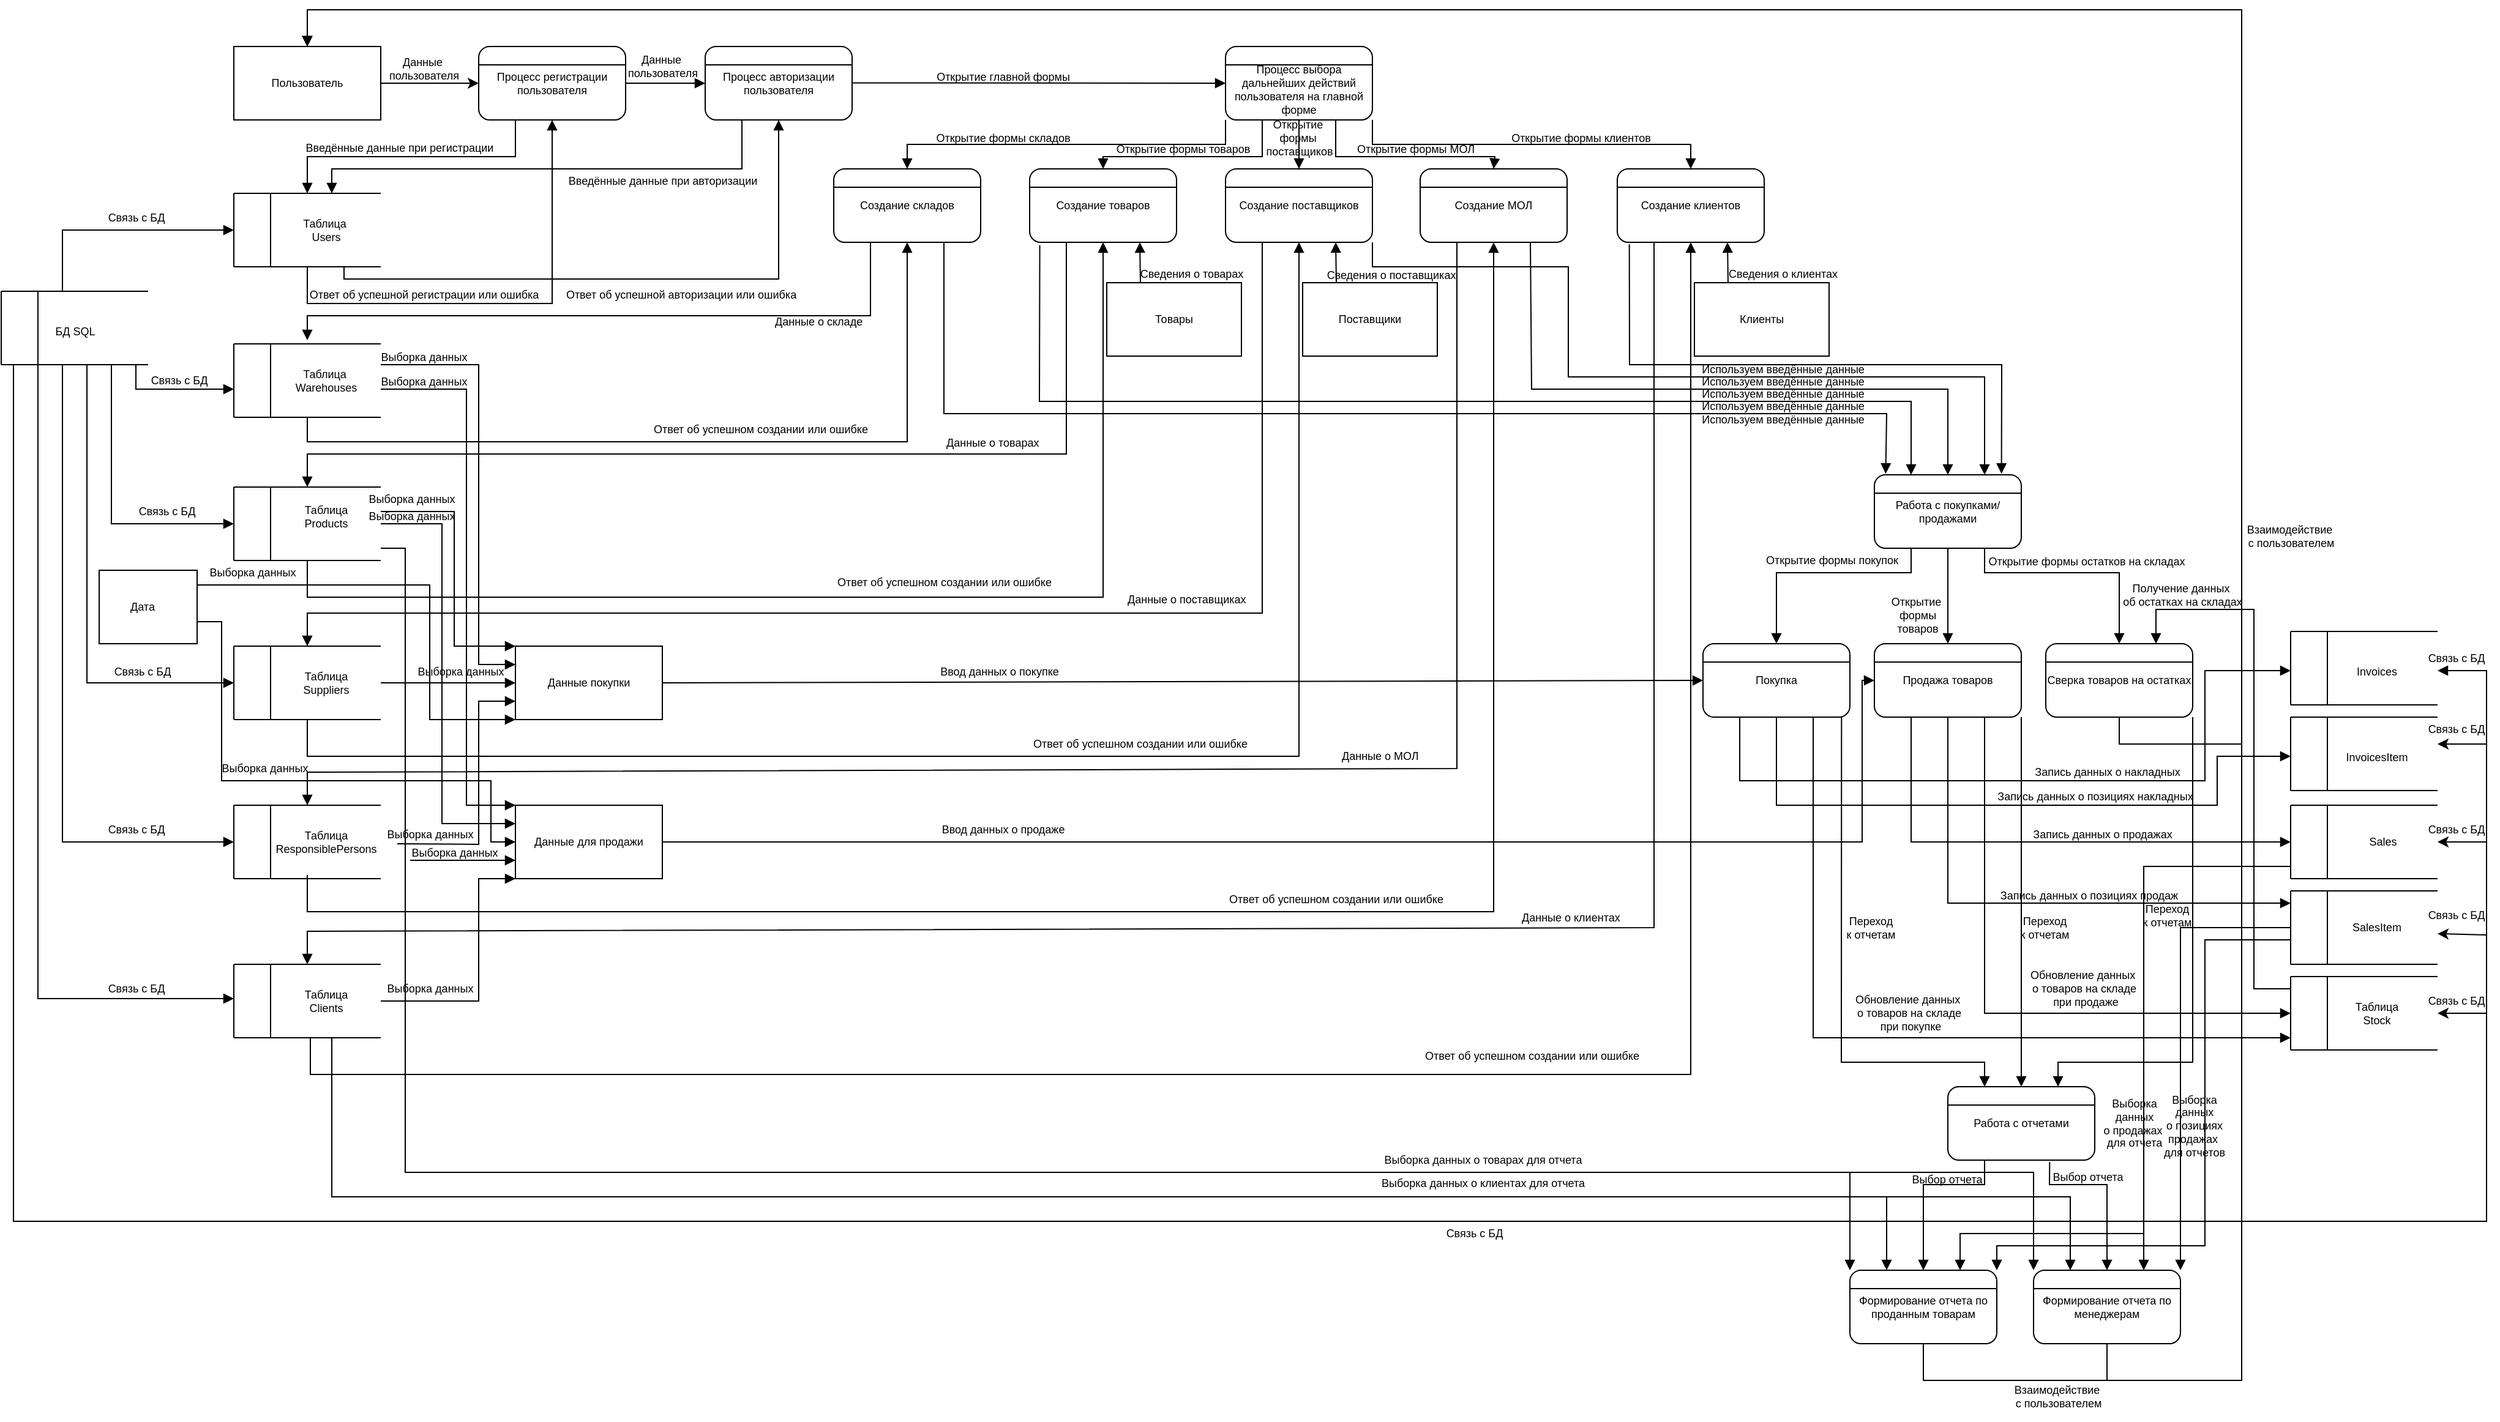 <mxfile version="24.5.4" type="github">
  <diagram name="Страница — 1" id="gPVuAKhzFMYL5_pK9rEg">
    <mxGraphModel dx="2049" dy="2570" grid="1" gridSize="10" guides="1" tooltips="1" connect="1" arrows="1" fold="1" page="1" pageScale="1" pageWidth="2336" pageHeight="1654" background="#ffffff" math="0" shadow="0">
      <root>
        <mxCell id="0" />
        <mxCell id="1" parent="0" />
        <mxCell id="UiJpd1ssoH22hnzhnxBL-210" value="" style="rounded=0;whiteSpace=wrap;html=1;fontSize=9;" parent="1" vertex="1">
          <mxGeometry x="80" y="458" width="80" height="60" as="geometry" />
        </mxCell>
        <mxCell id="-HvmPeVJCwgB6Xa54HTs-1" value="Пользователь" style="rounded=0;whiteSpace=wrap;html=1;fontSize=9;" parent="1" vertex="1">
          <mxGeometry x="190" y="30" width="120" height="60" as="geometry" />
        </mxCell>
        <mxCell id="-HvmPeVJCwgB6Xa54HTs-2" value="Процесс регистрации пользователя" style="rounded=1;whiteSpace=wrap;html=1;fontSize=9;" parent="1" vertex="1">
          <mxGeometry x="390" y="30" width="120" height="60" as="geometry" />
        </mxCell>
        <mxCell id="-HvmPeVJCwgB6Xa54HTs-3" value="" style="endArrow=none;html=1;rounded=0;exitX=0;exitY=0.25;exitDx=0;exitDy=0;entryX=1;entryY=0.25;entryDx=0;entryDy=0;fontSize=9;" parent="1" source="-HvmPeVJCwgB6Xa54HTs-2" target="-HvmPeVJCwgB6Xa54HTs-2" edge="1">
          <mxGeometry width="50" height="50" relative="1" as="geometry">
            <mxPoint x="460" y="90" as="sourcePoint" />
            <mxPoint x="510" y="40" as="targetPoint" />
          </mxGeometry>
        </mxCell>
        <mxCell id="-HvmPeVJCwgB6Xa54HTs-4" value="Процесс авторизации пользователя" style="rounded=1;whiteSpace=wrap;html=1;fontSize=9;" parent="1" vertex="1">
          <mxGeometry x="575" y="30" width="120" height="60" as="geometry" />
        </mxCell>
        <mxCell id="-HvmPeVJCwgB6Xa54HTs-5" value="" style="endArrow=none;html=1;rounded=0;exitX=0;exitY=0.25;exitDx=0;exitDy=0;entryX=1;entryY=0.25;entryDx=0;entryDy=0;fontSize=9;" parent="1" source="-HvmPeVJCwgB6Xa54HTs-4" target="-HvmPeVJCwgB6Xa54HTs-4" edge="1">
          <mxGeometry width="50" height="50" relative="1" as="geometry">
            <mxPoint x="645" y="90" as="sourcePoint" />
            <mxPoint x="695" y="40" as="targetPoint" />
          </mxGeometry>
        </mxCell>
        <mxCell id="-HvmPeVJCwgB6Xa54HTs-6" value="&lt;div style=&quot;font-size: 9px;&quot;&gt;&lt;br style=&quot;font-size: 9px;&quot;&gt;&lt;/div&gt;&lt;div style=&quot;font-size: 9px;&quot;&gt;&lt;span style=&quot;background-color: initial; font-size: 9px;&quot;&gt;Процесс выбора дальнейших действий пользователя на главной форме&lt;/span&gt;&lt;br style=&quot;font-size: 9px;&quot;&gt;&lt;/div&gt;" style="rounded=1;whiteSpace=wrap;html=1;fontSize=9;" parent="1" vertex="1">
          <mxGeometry x="1000" y="30" width="120" height="60" as="geometry" />
        </mxCell>
        <mxCell id="-HvmPeVJCwgB6Xa54HTs-7" value="" style="endArrow=none;html=1;rounded=0;exitX=0;exitY=0.25;exitDx=0;exitDy=0;entryX=1;entryY=0.25;entryDx=0;entryDy=0;fontSize=9;" parent="1" source="-HvmPeVJCwgB6Xa54HTs-6" target="-HvmPeVJCwgB6Xa54HTs-6" edge="1">
          <mxGeometry width="50" height="50" relative="1" as="geometry">
            <mxPoint x="1060" y="90" as="sourcePoint" />
            <mxPoint x="1110" y="40" as="targetPoint" />
          </mxGeometry>
        </mxCell>
        <mxCell id="-HvmPeVJCwgB6Xa54HTs-15" value="" style="group;fontSize=9;" parent="1" vertex="1" connectable="0">
          <mxGeometry x="190" y="150" width="130" height="60" as="geometry" />
        </mxCell>
        <mxCell id="-HvmPeVJCwgB6Xa54HTs-13" value="" style="group;flipV=0;flipH=1;fontSize=9;" parent="-HvmPeVJCwgB6Xa54HTs-15" vertex="1" connectable="0">
          <mxGeometry width="130" height="60" as="geometry" />
        </mxCell>
        <mxCell id="-HvmPeVJCwgB6Xa54HTs-8" value="" style="endArrow=none;html=1;rounded=0;fontSize=9;" parent="-HvmPeVJCwgB6Xa54HTs-13" edge="1">
          <mxGeometry width="50" height="50" relative="1" as="geometry">
            <mxPoint x="120" as="sourcePoint" />
            <mxPoint as="targetPoint" />
          </mxGeometry>
        </mxCell>
        <mxCell id="-HvmPeVJCwgB6Xa54HTs-11" value="" style="endArrow=none;html=1;rounded=0;fontSize=9;" parent="-HvmPeVJCwgB6Xa54HTs-13" edge="1">
          <mxGeometry width="50" height="50" relative="1" as="geometry">
            <mxPoint y="60" as="sourcePoint" />
            <mxPoint as="targetPoint" />
          </mxGeometry>
        </mxCell>
        <mxCell id="-HvmPeVJCwgB6Xa54HTs-12" value="" style="endArrow=none;html=1;rounded=0;fontSize=9;" parent="-HvmPeVJCwgB6Xa54HTs-13" edge="1">
          <mxGeometry width="50" height="50" relative="1" as="geometry">
            <mxPoint x="120" y="60" as="sourcePoint" />
            <mxPoint y="60" as="targetPoint" />
          </mxGeometry>
        </mxCell>
        <mxCell id="-HvmPeVJCwgB6Xa54HTs-16" value="&lt;div style=&quot;font-size: 9px;&quot;&gt;Таблица&amp;nbsp;&lt;/div&gt;&lt;div style=&quot;font-size: 9px;&quot;&gt;Users&lt;/div&gt;" style="text;html=1;align=center;verticalAlign=middle;resizable=0;points=[];autosize=1;strokeColor=none;fillColor=none;fontSize=9;" parent="-HvmPeVJCwgB6Xa54HTs-13" vertex="1">
          <mxGeometry x="45" y="10" width="60" height="40" as="geometry" />
        </mxCell>
        <mxCell id="-HvmPeVJCwgB6Xa54HTs-14" value="" style="endArrow=none;html=1;rounded=0;fontSize=9;" parent="-HvmPeVJCwgB6Xa54HTs-15" edge="1">
          <mxGeometry width="50" height="50" relative="1" as="geometry">
            <mxPoint x="30" y="60" as="sourcePoint" />
            <mxPoint x="30" as="targetPoint" />
          </mxGeometry>
        </mxCell>
        <mxCell id="-HvmPeVJCwgB6Xa54HTs-18" value="" style="endArrow=classic;html=1;rounded=0;entryX=0;entryY=0.5;entryDx=0;entryDy=0;fontSize=9;" parent="1" target="-HvmPeVJCwgB6Xa54HTs-2" edge="1">
          <mxGeometry width="50" height="50" relative="1" as="geometry">
            <mxPoint x="310" y="60" as="sourcePoint" />
            <mxPoint x="360" y="10" as="targetPoint" />
          </mxGeometry>
        </mxCell>
        <mxCell id="-HvmPeVJCwgB6Xa54HTs-20" value="" style="endArrow=block;html=1;rounded=0;exitX=0.25;exitY=1;exitDx=0;exitDy=0;fontSize=9;endFill=1;" parent="1" source="-HvmPeVJCwgB6Xa54HTs-2" edge="1">
          <mxGeometry width="50" height="50" relative="1" as="geometry">
            <mxPoint x="540" y="260" as="sourcePoint" />
            <mxPoint x="250" y="150" as="targetPoint" />
            <Array as="points">
              <mxPoint x="420" y="120" />
              <mxPoint x="250" y="120" />
            </Array>
          </mxGeometry>
        </mxCell>
        <mxCell id="-HvmPeVJCwgB6Xa54HTs-21" value="Данные&amp;nbsp;&lt;div style=&quot;font-size: 9px;&quot;&gt;пользователя&lt;/div&gt;" style="text;html=1;align=center;verticalAlign=middle;resizable=0;points=[];autosize=1;strokeColor=none;fillColor=none;fontSize=9;" parent="1" vertex="1">
          <mxGeometry x="305" y="28" width="80" height="40" as="geometry" />
        </mxCell>
        <mxCell id="-HvmPeVJCwgB6Xa54HTs-22" value="Введённые данные при регистрации" style="text;html=1;align=center;verticalAlign=middle;resizable=0;points=[];autosize=1;strokeColor=none;fillColor=none;fontSize=9;" parent="1" vertex="1">
          <mxGeometry x="235" y="103" width="180" height="20" as="geometry" />
        </mxCell>
        <mxCell id="-HvmPeVJCwgB6Xa54HTs-23" value="" style="endArrow=block;html=1;rounded=0;exitX=1;exitY=0.5;exitDx=0;exitDy=0;entryX=0;entryY=0.5;entryDx=0;entryDy=0;fontSize=9;endFill=1;" parent="1" source="-HvmPeVJCwgB6Xa54HTs-2" target="-HvmPeVJCwgB6Xa54HTs-4" edge="1">
          <mxGeometry width="50" height="50" relative="1" as="geometry">
            <mxPoint x="520" y="190" as="sourcePoint" />
            <mxPoint x="570" y="140" as="targetPoint" />
          </mxGeometry>
        </mxCell>
        <mxCell id="-HvmPeVJCwgB6Xa54HTs-24" value="" style="endArrow=block;html=1;rounded=0;entryX=0.5;entryY=1;entryDx=0;entryDy=0;fontSize=9;endFill=1;" parent="1" target="-HvmPeVJCwgB6Xa54HTs-2" edge="1">
          <mxGeometry width="50" height="50" relative="1" as="geometry">
            <mxPoint x="250" y="210" as="sourcePoint" />
            <mxPoint x="510" y="140" as="targetPoint" />
            <Array as="points">
              <mxPoint x="250" y="240" />
              <mxPoint x="450" y="240" />
              <mxPoint x="450" y="220" />
            </Array>
          </mxGeometry>
        </mxCell>
        <mxCell id="-HvmPeVJCwgB6Xa54HTs-25" value="" style="endArrow=block;html=1;rounded=0;exitX=0.25;exitY=1;exitDx=0;exitDy=0;fontSize=9;endFill=1;" parent="1" source="-HvmPeVJCwgB6Xa54HTs-4" edge="1">
          <mxGeometry width="50" height="50" relative="1" as="geometry">
            <mxPoint x="520" y="220" as="sourcePoint" />
            <mxPoint x="270" y="150" as="targetPoint" />
            <Array as="points">
              <mxPoint x="605" y="130" />
              <mxPoint x="270" y="130" />
            </Array>
          </mxGeometry>
        </mxCell>
        <mxCell id="-HvmPeVJCwgB6Xa54HTs-26" value="Ответ об успешной регистрации или ошибка" style="text;html=1;align=center;verticalAlign=middle;resizable=0;points=[];autosize=1;strokeColor=none;fillColor=none;fontSize=9;" parent="1" vertex="1">
          <mxGeometry x="240" y="223" width="210" height="20" as="geometry" />
        </mxCell>
        <mxCell id="-HvmPeVJCwgB6Xa54HTs-27" value="Введённые данные при авторизации" style="text;html=1;align=center;verticalAlign=middle;resizable=0;points=[];autosize=1;strokeColor=none;fillColor=none;fontSize=9;" parent="1" vertex="1">
          <mxGeometry x="450" y="130" width="180" height="20" as="geometry" />
        </mxCell>
        <mxCell id="-HvmPeVJCwgB6Xa54HTs-28" value="" style="endArrow=block;html=1;rounded=0;entryX=0.5;entryY=1;entryDx=0;entryDy=0;fontSize=9;endFill=1;" parent="1" target="-HvmPeVJCwgB6Xa54HTs-4" edge="1">
          <mxGeometry width="50" height="50" relative="1" as="geometry">
            <mxPoint x="280" y="210" as="sourcePoint" />
            <mxPoint x="630" y="220" as="targetPoint" />
            <Array as="points">
              <mxPoint x="280" y="220" />
              <mxPoint x="635" y="220" />
            </Array>
          </mxGeometry>
        </mxCell>
        <mxCell id="-HvmPeVJCwgB6Xa54HTs-29" value="" style="group;fontSize=9;" parent="1" vertex="1" connectable="0">
          <mxGeometry y="230" width="120" height="60" as="geometry" />
        </mxCell>
        <mxCell id="-HvmPeVJCwgB6Xa54HTs-30" value="" style="group;flipV=0;flipH=1;fontSize=9;" parent="-HvmPeVJCwgB6Xa54HTs-29" vertex="1" connectable="0">
          <mxGeometry width="120" height="60" as="geometry" />
        </mxCell>
        <mxCell id="-HvmPeVJCwgB6Xa54HTs-31" value="" style="endArrow=none;html=1;rounded=0;fontSize=9;" parent="-HvmPeVJCwgB6Xa54HTs-30" edge="1">
          <mxGeometry width="50" height="50" relative="1" as="geometry">
            <mxPoint x="120" as="sourcePoint" />
            <mxPoint as="targetPoint" />
          </mxGeometry>
        </mxCell>
        <mxCell id="-HvmPeVJCwgB6Xa54HTs-32" value="" style="endArrow=none;html=1;rounded=0;fontSize=9;" parent="-HvmPeVJCwgB6Xa54HTs-30" edge="1">
          <mxGeometry width="50" height="50" relative="1" as="geometry">
            <mxPoint y="60" as="sourcePoint" />
            <mxPoint as="targetPoint" />
          </mxGeometry>
        </mxCell>
        <mxCell id="-HvmPeVJCwgB6Xa54HTs-33" value="" style="endArrow=none;html=1;rounded=0;fontSize=9;" parent="-HvmPeVJCwgB6Xa54HTs-30" edge="1">
          <mxGeometry width="50" height="50" relative="1" as="geometry">
            <mxPoint x="120" y="60" as="sourcePoint" />
            <mxPoint y="60" as="targetPoint" />
          </mxGeometry>
        </mxCell>
        <mxCell id="-HvmPeVJCwgB6Xa54HTs-34" value="" style="endArrow=none;html=1;rounded=0;fontSize=9;" parent="-HvmPeVJCwgB6Xa54HTs-29" edge="1">
          <mxGeometry width="50" height="50" relative="1" as="geometry">
            <mxPoint x="30" y="60" as="sourcePoint" />
            <mxPoint x="30" as="targetPoint" />
          </mxGeometry>
        </mxCell>
        <mxCell id="-HvmPeVJCwgB6Xa54HTs-35" value="" style="endArrow=block;html=1;rounded=0;fontSize=9;endFill=1;" parent="1" edge="1">
          <mxGeometry width="50" height="50" relative="1" as="geometry">
            <mxPoint x="50" y="230" as="sourcePoint" />
            <mxPoint x="190" y="180" as="targetPoint" />
            <Array as="points">
              <mxPoint x="50" y="180" />
            </Array>
          </mxGeometry>
        </mxCell>
        <mxCell id="-HvmPeVJCwgB6Xa54HTs-36" value="БД SQL" style="text;html=1;align=center;verticalAlign=middle;resizable=0;points=[];autosize=1;strokeColor=none;fillColor=none;fontSize=9;" parent="1" vertex="1">
          <mxGeometry x="30" y="253" width="60" height="20" as="geometry" />
        </mxCell>
        <mxCell id="-HvmPeVJCwgB6Xa54HTs-37" value="Ответ об успешной авторизации или ошибка" style="text;html=1;align=center;verticalAlign=middle;resizable=0;points=[];autosize=1;strokeColor=none;fillColor=none;fontSize=9;" parent="1" vertex="1">
          <mxGeometry x="450" y="223" width="210" height="20" as="geometry" />
        </mxCell>
        <mxCell id="-HvmPeVJCwgB6Xa54HTs-40" value="" style="endArrow=block;html=1;rounded=0;exitX=1;exitY=0.5;exitDx=0;exitDy=0;entryX=0;entryY=0.5;entryDx=0;entryDy=0;fontSize=9;endFill=1;" parent="1" target="-HvmPeVJCwgB6Xa54HTs-6" edge="1">
          <mxGeometry width="50" height="50" relative="1" as="geometry">
            <mxPoint x="695" y="59.71" as="sourcePoint" />
            <mxPoint x="760" y="59.71" as="targetPoint" />
          </mxGeometry>
        </mxCell>
        <mxCell id="-HvmPeVJCwgB6Xa54HTs-42" value="Создание складов" style="rounded=1;whiteSpace=wrap;html=1;fontSize=9;" parent="1" vertex="1">
          <mxGeometry x="680" y="130" width="120" height="60" as="geometry" />
        </mxCell>
        <mxCell id="-HvmPeVJCwgB6Xa54HTs-43" value="" style="endArrow=none;html=1;rounded=0;exitX=0;exitY=0.25;exitDx=0;exitDy=0;entryX=1;entryY=0.25;entryDx=0;entryDy=0;fontSize=9;" parent="1" source="-HvmPeVJCwgB6Xa54HTs-42" target="-HvmPeVJCwgB6Xa54HTs-42" edge="1">
          <mxGeometry width="50" height="50" relative="1" as="geometry">
            <mxPoint x="780" y="190" as="sourcePoint" />
            <mxPoint x="830" y="140" as="targetPoint" />
          </mxGeometry>
        </mxCell>
        <mxCell id="-HvmPeVJCwgB6Xa54HTs-44" value="Создание товаров" style="rounded=1;whiteSpace=wrap;html=1;fontSize=9;" parent="1" vertex="1">
          <mxGeometry x="840" y="130" width="120" height="60" as="geometry" />
        </mxCell>
        <mxCell id="-HvmPeVJCwgB6Xa54HTs-45" value="" style="endArrow=none;html=1;rounded=0;exitX=0;exitY=0.25;exitDx=0;exitDy=0;entryX=1;entryY=0.25;entryDx=0;entryDy=0;fontSize=9;" parent="1" source="-HvmPeVJCwgB6Xa54HTs-44" target="-HvmPeVJCwgB6Xa54HTs-44" edge="1">
          <mxGeometry width="50" height="50" relative="1" as="geometry">
            <mxPoint x="930" y="190" as="sourcePoint" />
            <mxPoint x="980" y="140" as="targetPoint" />
          </mxGeometry>
        </mxCell>
        <mxCell id="-HvmPeVJCwgB6Xa54HTs-48" value="" style="group;fontSize=9;" parent="1" vertex="1" connectable="0">
          <mxGeometry x="190" y="273" width="120" height="60" as="geometry" />
        </mxCell>
        <mxCell id="-HvmPeVJCwgB6Xa54HTs-49" value="" style="group;flipV=0;flipH=1;fontSize=9;" parent="-HvmPeVJCwgB6Xa54HTs-48" vertex="1" connectable="0">
          <mxGeometry width="120" height="60" as="geometry" />
        </mxCell>
        <mxCell id="-HvmPeVJCwgB6Xa54HTs-50" value="" style="endArrow=none;html=1;rounded=0;fontSize=9;" parent="-HvmPeVJCwgB6Xa54HTs-49" edge="1">
          <mxGeometry width="50" height="50" relative="1" as="geometry">
            <mxPoint x="120" as="sourcePoint" />
            <mxPoint as="targetPoint" />
          </mxGeometry>
        </mxCell>
        <mxCell id="-HvmPeVJCwgB6Xa54HTs-51" value="" style="endArrow=none;html=1;rounded=0;fontSize=9;" parent="-HvmPeVJCwgB6Xa54HTs-49" edge="1">
          <mxGeometry width="50" height="50" relative="1" as="geometry">
            <mxPoint y="60" as="sourcePoint" />
            <mxPoint as="targetPoint" />
          </mxGeometry>
        </mxCell>
        <mxCell id="-HvmPeVJCwgB6Xa54HTs-52" value="" style="endArrow=none;html=1;rounded=0;fontSize=9;" parent="-HvmPeVJCwgB6Xa54HTs-49" edge="1">
          <mxGeometry width="50" height="50" relative="1" as="geometry">
            <mxPoint x="120" y="60" as="sourcePoint" />
            <mxPoint y="60" as="targetPoint" />
          </mxGeometry>
        </mxCell>
        <mxCell id="-HvmPeVJCwgB6Xa54HTs-55" value="Таблица&amp;nbsp;&lt;div style=&quot;font-size: 9px;&quot;&gt;Warehouses&lt;/div&gt;" style="text;html=1;align=center;verticalAlign=middle;resizable=0;points=[];autosize=1;strokeColor=none;fillColor=none;fontSize=9;" parent="-HvmPeVJCwgB6Xa54HTs-49" vertex="1">
          <mxGeometry x="40" y="10" width="70" height="40" as="geometry" />
        </mxCell>
        <mxCell id="-HvmPeVJCwgB6Xa54HTs-53" value="" style="endArrow=none;html=1;rounded=0;fontSize=9;" parent="-HvmPeVJCwgB6Xa54HTs-48" edge="1">
          <mxGeometry width="50" height="50" relative="1" as="geometry">
            <mxPoint x="30" y="60" as="sourcePoint" />
            <mxPoint x="30" as="targetPoint" />
          </mxGeometry>
        </mxCell>
        <mxCell id="-HvmPeVJCwgB6Xa54HTs-54" value="" style="endArrow=block;html=1;rounded=0;exitX=0.25;exitY=1;exitDx=0;exitDy=0;fontSize=9;endFill=1;" parent="1" source="-HvmPeVJCwgB6Xa54HTs-42" edge="1">
          <mxGeometry width="50" height="50" relative="1" as="geometry">
            <mxPoint x="610" y="280" as="sourcePoint" />
            <mxPoint x="250" y="270" as="targetPoint" />
            <Array as="points">
              <mxPoint x="710" y="250" />
              <mxPoint x="250" y="250" />
            </Array>
          </mxGeometry>
        </mxCell>
        <mxCell id="-HvmPeVJCwgB6Xa54HTs-56" value="" style="endArrow=block;html=1;rounded=0;entryX=0.5;entryY=1;entryDx=0;entryDy=0;fontSize=9;endFill=1;" parent="1" target="-HvmPeVJCwgB6Xa54HTs-42" edge="1">
          <mxGeometry width="50" height="50" relative="1" as="geometry">
            <mxPoint x="250" y="333" as="sourcePoint" />
            <mxPoint x="740.0" y="193" as="targetPoint" />
            <Array as="points">
              <mxPoint x="250" y="353" />
              <mxPoint x="740" y="353" />
            </Array>
          </mxGeometry>
        </mxCell>
        <mxCell id="-HvmPeVJCwgB6Xa54HTs-57" value="&lt;div style=&quot;text-align: center; font-size: 9px;&quot;&gt;&lt;span style=&quot;background-color: initial; text-wrap: nowrap; font-size: 9px;&quot;&gt;&lt;font style=&quot;font-size: 9px;&quot;&gt;Данные о складе&lt;/font&gt;&lt;/span&gt;&lt;/div&gt;" style="text;whiteSpace=wrap;html=1;fontSize=9;" parent="1" vertex="1">
          <mxGeometry x="630" y="243" width="80" height="20" as="geometry" />
        </mxCell>
        <mxCell id="-HvmPeVJCwgB6Xa54HTs-58" value="Ответ об успешном создании или ошибке" style="text;html=1;align=center;verticalAlign=middle;resizable=0;points=[];autosize=1;strokeColor=none;fillColor=none;fontSize=9;" parent="1" vertex="1">
          <mxGeometry x="520" y="333" width="200" height="20" as="geometry" />
        </mxCell>
        <mxCell id="UiJpd1ssoH22hnzhnxBL-1" value="" style="group;fontSize=9;" parent="1" vertex="1" connectable="0">
          <mxGeometry x="190" y="390" width="190" height="60" as="geometry" />
        </mxCell>
        <mxCell id="UiJpd1ssoH22hnzhnxBL-2" value="" style="group;flipV=0;flipH=1;fontSize=9;" parent="UiJpd1ssoH22hnzhnxBL-1" vertex="1" connectable="0">
          <mxGeometry width="190" height="60" as="geometry" />
        </mxCell>
        <mxCell id="UiJpd1ssoH22hnzhnxBL-3" value="" style="endArrow=none;html=1;rounded=0;fontSize=9;" parent="UiJpd1ssoH22hnzhnxBL-2" edge="1">
          <mxGeometry width="50" height="50" relative="1" as="geometry">
            <mxPoint x="120" as="sourcePoint" />
            <mxPoint as="targetPoint" />
          </mxGeometry>
        </mxCell>
        <mxCell id="UiJpd1ssoH22hnzhnxBL-4" value="" style="endArrow=none;html=1;rounded=0;fontSize=9;" parent="UiJpd1ssoH22hnzhnxBL-2" edge="1">
          <mxGeometry width="50" height="50" relative="1" as="geometry">
            <mxPoint y="60" as="sourcePoint" />
            <mxPoint as="targetPoint" />
          </mxGeometry>
        </mxCell>
        <mxCell id="UiJpd1ssoH22hnzhnxBL-5" value="" style="endArrow=none;html=1;rounded=0;fontSize=9;" parent="UiJpd1ssoH22hnzhnxBL-2" edge="1">
          <mxGeometry width="50" height="50" relative="1" as="geometry">
            <mxPoint x="120" y="60" as="sourcePoint" />
            <mxPoint y="60" as="targetPoint" />
          </mxGeometry>
        </mxCell>
        <mxCell id="UiJpd1ssoH22hnzhnxBL-6" value="Таблица&lt;div style=&quot;font-size: 9px;&quot;&gt;Products&lt;/div&gt;&lt;div style=&quot;font-size: 9px;&quot;&gt;&lt;div style=&quot;font-size: 9px;&quot;&gt;&lt;br style=&quot;font-size: 9px;&quot;&gt;&lt;/div&gt;&lt;/div&gt;" style="text;html=1;align=center;verticalAlign=middle;resizable=0;points=[];autosize=1;strokeColor=none;fillColor=none;fontSize=9;" parent="UiJpd1ssoH22hnzhnxBL-2" vertex="1">
          <mxGeometry x="45" y="5" width="60" height="50" as="geometry" />
        </mxCell>
        <mxCell id="r9dMIBAeSBHFJQIura6h-15" value="Выборка данных" style="text;html=1;align=center;verticalAlign=middle;resizable=0;points=[];autosize=1;strokeColor=none;fillColor=none;fontSize=9;" vertex="1" parent="UiJpd1ssoH22hnzhnxBL-2">
          <mxGeometry x="100" y="14" width="90" height="20" as="geometry" />
        </mxCell>
        <mxCell id="UiJpd1ssoH22hnzhnxBL-7" value="" style="endArrow=none;html=1;rounded=0;fontSize=9;" parent="UiJpd1ssoH22hnzhnxBL-1" edge="1">
          <mxGeometry width="50" height="50" relative="1" as="geometry">
            <mxPoint x="30" y="60" as="sourcePoint" />
            <mxPoint x="30" as="targetPoint" />
          </mxGeometry>
        </mxCell>
        <mxCell id="UiJpd1ssoH22hnzhnxBL-8" value="" style="endArrow=block;html=1;rounded=0;exitX=0.25;exitY=1;exitDx=0;exitDy=0;fontSize=9;endFill=1;" parent="1" source="-HvmPeVJCwgB6Xa54HTs-44" edge="1">
          <mxGeometry width="50" height="50" relative="1" as="geometry">
            <mxPoint x="900" y="193" as="sourcePoint" />
            <mxPoint x="250" y="390" as="targetPoint" />
            <Array as="points">
              <mxPoint x="870" y="363" />
              <mxPoint x="250" y="363" />
            </Array>
          </mxGeometry>
        </mxCell>
        <mxCell id="UiJpd1ssoH22hnzhnxBL-9" value="" style="endArrow=block;html=1;rounded=0;entryX=0.5;entryY=1;entryDx=0;entryDy=0;fontSize=9;endFill=1;" parent="1" target="-HvmPeVJCwgB6Xa54HTs-44" edge="1">
          <mxGeometry width="50" height="50" relative="1" as="geometry">
            <mxPoint x="250" y="450" as="sourcePoint" />
            <mxPoint x="435" y="480" as="targetPoint" />
            <Array as="points">
              <mxPoint x="250" y="480" />
              <mxPoint x="900" y="480" />
            </Array>
          </mxGeometry>
        </mxCell>
        <mxCell id="UiJpd1ssoH22hnzhnxBL-10" value="&lt;div style=&quot;text-align: center; font-size: 9px;&quot;&gt;&lt;span style=&quot;background-color: initial; text-wrap: nowrap; font-size: 9px;&quot;&gt;&lt;font style=&quot;font-size: 9px;&quot;&gt;Данные о товарах&lt;/font&gt;&lt;/span&gt;&lt;/div&gt;" style="text;whiteSpace=wrap;html=1;fontSize=9;" parent="1" vertex="1">
          <mxGeometry x="770" y="342" width="80" height="20" as="geometry" />
        </mxCell>
        <mxCell id="UiJpd1ssoH22hnzhnxBL-11" value="Ответ об успешном создании или ошибке" style="text;html=1;align=center;verticalAlign=middle;resizable=0;points=[];autosize=1;strokeColor=none;fillColor=none;fontSize=9;" parent="1" vertex="1">
          <mxGeometry x="670" y="458" width="200" height="20" as="geometry" />
        </mxCell>
        <mxCell id="UiJpd1ssoH22hnzhnxBL-12" value="Создание поставщиков" style="rounded=1;whiteSpace=wrap;html=1;fontSize=9;" parent="1" vertex="1">
          <mxGeometry x="1000" y="130" width="120" height="60" as="geometry" />
        </mxCell>
        <mxCell id="UiJpd1ssoH22hnzhnxBL-13" value="" style="endArrow=none;html=1;rounded=0;exitX=0;exitY=0.25;exitDx=0;exitDy=0;entryX=1;entryY=0.25;entryDx=0;entryDy=0;fontSize=9;" parent="1" source="UiJpd1ssoH22hnzhnxBL-12" target="UiJpd1ssoH22hnzhnxBL-12" edge="1">
          <mxGeometry width="50" height="50" relative="1" as="geometry">
            <mxPoint x="1080" y="190" as="sourcePoint" />
            <mxPoint x="1130" y="140" as="targetPoint" />
          </mxGeometry>
        </mxCell>
        <mxCell id="UiJpd1ssoH22hnzhnxBL-14" value="Создание МОЛ" style="rounded=1;whiteSpace=wrap;html=1;fontSize=9;" parent="1" vertex="1">
          <mxGeometry x="1159" y="130" width="120" height="60" as="geometry" />
        </mxCell>
        <mxCell id="UiJpd1ssoH22hnzhnxBL-15" value="" style="endArrow=none;html=1;rounded=0;exitX=0;exitY=0.25;exitDx=0;exitDy=0;entryX=1;entryY=0.25;entryDx=0;entryDy=0;fontSize=9;" parent="1" source="UiJpd1ssoH22hnzhnxBL-14" target="UiJpd1ssoH22hnzhnxBL-14" edge="1">
          <mxGeometry width="50" height="50" relative="1" as="geometry">
            <mxPoint x="1249" y="190" as="sourcePoint" />
            <mxPoint x="1299" y="140" as="targetPoint" />
          </mxGeometry>
        </mxCell>
        <mxCell id="UiJpd1ssoH22hnzhnxBL-16" value="Создание клиентов" style="rounded=1;whiteSpace=wrap;html=1;fontSize=9;" parent="1" vertex="1">
          <mxGeometry x="1320" y="130" width="120" height="60" as="geometry" />
        </mxCell>
        <mxCell id="UiJpd1ssoH22hnzhnxBL-17" value="" style="endArrow=none;html=1;rounded=0;exitX=0;exitY=0.25;exitDx=0;exitDy=0;entryX=1;entryY=0.25;entryDx=0;entryDy=0;fontSize=9;" parent="1" source="UiJpd1ssoH22hnzhnxBL-16" target="UiJpd1ssoH22hnzhnxBL-16" edge="1">
          <mxGeometry width="50" height="50" relative="1" as="geometry">
            <mxPoint x="1410" y="190" as="sourcePoint" />
            <mxPoint x="1460" y="140" as="targetPoint" />
          </mxGeometry>
        </mxCell>
        <mxCell id="UiJpd1ssoH22hnzhnxBL-18" value="" style="endArrow=block;html=1;rounded=0;entryX=0.5;entryY=0;entryDx=0;entryDy=0;exitX=0;exitY=1;exitDx=0;exitDy=0;fontSize=9;endFill=1;" parent="1" source="-HvmPeVJCwgB6Xa54HTs-6" target="-HvmPeVJCwgB6Xa54HTs-42" edge="1">
          <mxGeometry width="50" height="50" relative="1" as="geometry">
            <mxPoint x="820" y="110" as="sourcePoint" />
            <mxPoint x="870" y="60" as="targetPoint" />
            <Array as="points">
              <mxPoint x="1000" y="110" />
              <mxPoint x="740" y="110" />
            </Array>
          </mxGeometry>
        </mxCell>
        <mxCell id="UiJpd1ssoH22hnzhnxBL-19" value="" style="endArrow=block;html=1;rounded=0;entryX=0.5;entryY=0;entryDx=0;entryDy=0;exitX=0.25;exitY=1;exitDx=0;exitDy=0;fontSize=9;endFill=1;" parent="1" source="-HvmPeVJCwgB6Xa54HTs-6" target="-HvmPeVJCwgB6Xa54HTs-44" edge="1">
          <mxGeometry width="50" height="50" relative="1" as="geometry">
            <mxPoint x="1070" y="260" as="sourcePoint" />
            <mxPoint x="1120" y="210" as="targetPoint" />
            <Array as="points">
              <mxPoint x="1030" y="120" />
              <mxPoint x="900" y="120" />
            </Array>
          </mxGeometry>
        </mxCell>
        <mxCell id="UiJpd1ssoH22hnzhnxBL-21" value="" style="endArrow=block;html=1;rounded=0;exitX=0.5;exitY=1;exitDx=0;exitDy=0;entryX=0.5;entryY=0;entryDx=0;entryDy=0;fontSize=9;endFill=1;" parent="1" source="-HvmPeVJCwgB6Xa54HTs-6" target="UiJpd1ssoH22hnzhnxBL-12" edge="1">
          <mxGeometry width="50" height="50" relative="1" as="geometry">
            <mxPoint x="1070" y="260" as="sourcePoint" />
            <mxPoint x="1120" y="210" as="targetPoint" />
          </mxGeometry>
        </mxCell>
        <mxCell id="UiJpd1ssoH22hnzhnxBL-22" value="" style="endArrow=block;html=1;rounded=0;entryX=0.5;entryY=0;entryDx=0;entryDy=0;exitX=0.75;exitY=1;exitDx=0;exitDy=0;fontSize=9;endFill=1;" parent="1" source="-HvmPeVJCwgB6Xa54HTs-6" target="UiJpd1ssoH22hnzhnxBL-14" edge="1">
          <mxGeometry width="50" height="50" relative="1" as="geometry">
            <mxPoint x="1090" y="100" as="sourcePoint" />
            <mxPoint x="1120" y="210" as="targetPoint" />
            <Array as="points">
              <mxPoint x="1090" y="120" />
              <mxPoint x="1220" y="120" />
            </Array>
          </mxGeometry>
        </mxCell>
        <mxCell id="UiJpd1ssoH22hnzhnxBL-23" value="" style="endArrow=block;html=1;rounded=0;entryX=0.5;entryY=0;entryDx=0;entryDy=0;exitX=1;exitY=1;exitDx=0;exitDy=0;fontSize=9;endFill=1;" parent="1" source="-HvmPeVJCwgB6Xa54HTs-6" target="UiJpd1ssoH22hnzhnxBL-16" edge="1">
          <mxGeometry width="50" height="50" relative="1" as="geometry">
            <mxPoint x="1170" y="90" as="sourcePoint" />
            <mxPoint x="1120" y="210" as="targetPoint" />
            <Array as="points">
              <mxPoint x="1120" y="110" />
              <mxPoint x="1380" y="110" />
            </Array>
          </mxGeometry>
        </mxCell>
        <mxCell id="UiJpd1ssoH22hnzhnxBL-31" value="" style="group;fontSize=9;" parent="1" vertex="1" connectable="0">
          <mxGeometry x="190" y="520" width="165" height="60" as="geometry" />
        </mxCell>
        <mxCell id="UiJpd1ssoH22hnzhnxBL-32" value="" style="group;flipV=0;flipH=1;fontSize=9;" parent="UiJpd1ssoH22hnzhnxBL-31" vertex="1" connectable="0">
          <mxGeometry width="165" height="60" as="geometry" />
        </mxCell>
        <mxCell id="UiJpd1ssoH22hnzhnxBL-33" value="" style="endArrow=none;html=1;rounded=0;fontSize=9;" parent="UiJpd1ssoH22hnzhnxBL-32" edge="1">
          <mxGeometry width="50" height="50" relative="1" as="geometry">
            <mxPoint x="120" as="sourcePoint" />
            <mxPoint as="targetPoint" />
          </mxGeometry>
        </mxCell>
        <mxCell id="UiJpd1ssoH22hnzhnxBL-34" value="" style="endArrow=none;html=1;rounded=0;fontSize=9;" parent="UiJpd1ssoH22hnzhnxBL-32" edge="1">
          <mxGeometry width="50" height="50" relative="1" as="geometry">
            <mxPoint y="60" as="sourcePoint" />
            <mxPoint as="targetPoint" />
          </mxGeometry>
        </mxCell>
        <mxCell id="UiJpd1ssoH22hnzhnxBL-35" value="" style="endArrow=none;html=1;rounded=0;fontSize=9;" parent="UiJpd1ssoH22hnzhnxBL-32" edge="1">
          <mxGeometry width="50" height="50" relative="1" as="geometry">
            <mxPoint x="120" y="60" as="sourcePoint" />
            <mxPoint y="60" as="targetPoint" />
          </mxGeometry>
        </mxCell>
        <mxCell id="UiJpd1ssoH22hnzhnxBL-36" value="Таблица&lt;div style=&quot;font-size: 9px;&quot;&gt;&lt;span style=&quot;background-color: initial; font-size: 9px;&quot;&gt;Suppliers&lt;/span&gt;&lt;/div&gt;" style="text;html=1;align=center;verticalAlign=middle;resizable=0;points=[];autosize=1;strokeColor=none;fillColor=none;fontSize=9;" parent="UiJpd1ssoH22hnzhnxBL-32" vertex="1">
          <mxGeometry x="45" y="10" width="60" height="40" as="geometry" />
        </mxCell>
        <mxCell id="UiJpd1ssoH22hnzhnxBL-37" value="" style="endArrow=none;html=1;rounded=0;fontSize=9;" parent="UiJpd1ssoH22hnzhnxBL-31" edge="1">
          <mxGeometry width="50" height="50" relative="1" as="geometry">
            <mxPoint x="30" y="60" as="sourcePoint" />
            <mxPoint x="30" as="targetPoint" />
          </mxGeometry>
        </mxCell>
        <mxCell id="UiJpd1ssoH22hnzhnxBL-45" value="" style="endArrow=block;html=1;rounded=0;entryX=0.5;entryY=1;entryDx=0;entryDy=0;fontSize=9;endFill=1;" parent="1" target="UiJpd1ssoH22hnzhnxBL-12" edge="1">
          <mxGeometry width="50" height="50" relative="1" as="geometry">
            <mxPoint x="250" y="580" as="sourcePoint" />
            <mxPoint x="1060" y="200" as="targetPoint" />
            <Array as="points">
              <mxPoint x="250" y="610" />
              <mxPoint x="1060" y="610" />
            </Array>
          </mxGeometry>
        </mxCell>
        <mxCell id="UiJpd1ssoH22hnzhnxBL-46" value="" style="group;fontSize=9;" parent="1" vertex="1" connectable="0">
          <mxGeometry x="190" y="650" width="165" height="60" as="geometry" />
        </mxCell>
        <mxCell id="UiJpd1ssoH22hnzhnxBL-47" value="" style="group;flipV=0;flipH=1;fontSize=9;" parent="UiJpd1ssoH22hnzhnxBL-46" vertex="1" connectable="0">
          <mxGeometry width="165" height="60" as="geometry" />
        </mxCell>
        <mxCell id="UiJpd1ssoH22hnzhnxBL-48" value="" style="endArrow=none;html=1;rounded=0;fontSize=9;" parent="UiJpd1ssoH22hnzhnxBL-47" edge="1">
          <mxGeometry width="50" height="50" relative="1" as="geometry">
            <mxPoint x="120" as="sourcePoint" />
            <mxPoint as="targetPoint" />
          </mxGeometry>
        </mxCell>
        <mxCell id="UiJpd1ssoH22hnzhnxBL-49" value="" style="endArrow=none;html=1;rounded=0;fontSize=9;" parent="UiJpd1ssoH22hnzhnxBL-47" edge="1">
          <mxGeometry width="50" height="50" relative="1" as="geometry">
            <mxPoint y="60" as="sourcePoint" />
            <mxPoint as="targetPoint" />
          </mxGeometry>
        </mxCell>
        <mxCell id="UiJpd1ssoH22hnzhnxBL-50" value="" style="endArrow=none;html=1;rounded=0;fontSize=9;" parent="UiJpd1ssoH22hnzhnxBL-47" edge="1">
          <mxGeometry width="50" height="50" relative="1" as="geometry">
            <mxPoint x="120" y="60" as="sourcePoint" />
            <mxPoint y="60" as="targetPoint" />
          </mxGeometry>
        </mxCell>
        <mxCell id="UiJpd1ssoH22hnzhnxBL-51" value="Таблица&lt;div style=&quot;font-size: 9px;&quot;&gt;&lt;span style=&quot;background-color: initial; font-size: 9px;&quot;&gt;ResponsiblePersons&lt;/span&gt;&lt;/div&gt;" style="text;html=1;align=center;verticalAlign=middle;resizable=0;points=[];autosize=1;strokeColor=none;fillColor=none;fontSize=9;" parent="UiJpd1ssoH22hnzhnxBL-47" vertex="1">
          <mxGeometry x="20" y="10" width="110" height="40" as="geometry" />
        </mxCell>
        <mxCell id="UiJpd1ssoH22hnzhnxBL-52" value="" style="endArrow=none;html=1;rounded=0;fontSize=9;" parent="UiJpd1ssoH22hnzhnxBL-46" edge="1">
          <mxGeometry width="50" height="50" relative="1" as="geometry">
            <mxPoint x="30" y="60" as="sourcePoint" />
            <mxPoint x="30" as="targetPoint" />
          </mxGeometry>
        </mxCell>
        <mxCell id="UiJpd1ssoH22hnzhnxBL-53" value="" style="endArrow=block;html=1;rounded=0;exitX=0.25;exitY=1;exitDx=0;exitDy=0;entryX=0.281;entryY=0.005;entryDx=0;entryDy=0;entryPerimeter=0;fontSize=9;endFill=1;" parent="1" source="UiJpd1ssoH22hnzhnxBL-12" edge="1">
          <mxGeometry width="50" height="50" relative="1" as="geometry">
            <mxPoint x="870" y="320" as="sourcePoint" />
            <mxPoint x="250" y="520" as="targetPoint" />
            <Array as="points">
              <mxPoint x="1030" y="493" />
              <mxPoint x="250" y="493" />
            </Array>
          </mxGeometry>
        </mxCell>
        <mxCell id="UiJpd1ssoH22hnzhnxBL-55" value="" style="endArrow=block;html=1;rounded=0;exitX=0.25;exitY=1;exitDx=0;exitDy=0;entryX=0.281;entryY=0.005;entryDx=0;entryDy=0;entryPerimeter=0;fontSize=9;endFill=1;" parent="1" source="UiJpd1ssoH22hnzhnxBL-14" edge="1">
          <mxGeometry width="50" height="50" relative="1" as="geometry">
            <mxPoint x="1030" y="320" as="sourcePoint" />
            <mxPoint x="250" y="650" as="targetPoint" />
            <Array as="points">
              <mxPoint x="1189" y="620" />
              <mxPoint x="250" y="623" />
            </Array>
          </mxGeometry>
        </mxCell>
        <mxCell id="UiJpd1ssoH22hnzhnxBL-56" value="" style="endArrow=block;html=1;rounded=0;entryX=0.5;entryY=1;entryDx=0;entryDy=0;fontSize=9;endFill=1;" parent="1" target="UiJpd1ssoH22hnzhnxBL-14" edge="1">
          <mxGeometry width="50" height="50" relative="1" as="geometry">
            <mxPoint x="250" y="707" as="sourcePoint" />
            <mxPoint x="1060" y="317" as="targetPoint" />
            <Array as="points">
              <mxPoint x="250" y="737" />
              <mxPoint x="1219" y="737" />
            </Array>
          </mxGeometry>
        </mxCell>
        <mxCell id="UiJpd1ssoH22hnzhnxBL-57" value="" style="endArrow=block;html=1;rounded=0;exitX=0.25;exitY=1;exitDx=0;exitDy=0;entryX=0.281;entryY=0.005;entryDx=0;entryDy=0;entryPerimeter=0;fontSize=9;endFill=1;" parent="1" source="UiJpd1ssoH22hnzhnxBL-16" edge="1">
          <mxGeometry width="50" height="50" relative="1" as="geometry">
            <mxPoint x="1189" y="320" as="sourcePoint" />
            <mxPoint x="250" y="780" as="targetPoint" />
            <Array as="points">
              <mxPoint x="1350" y="750" />
              <mxPoint x="250" y="753" />
            </Array>
          </mxGeometry>
        </mxCell>
        <mxCell id="UiJpd1ssoH22hnzhnxBL-58" value="" style="group;fontSize=9;" parent="1" vertex="1" connectable="0">
          <mxGeometry x="190" y="780" width="165" height="60" as="geometry" />
        </mxCell>
        <mxCell id="UiJpd1ssoH22hnzhnxBL-59" value="" style="group;flipV=0;flipH=1;fontSize=9;" parent="UiJpd1ssoH22hnzhnxBL-58" vertex="1" connectable="0">
          <mxGeometry width="165" height="60" as="geometry" />
        </mxCell>
        <mxCell id="UiJpd1ssoH22hnzhnxBL-60" value="" style="endArrow=none;html=1;rounded=0;fontSize=9;" parent="UiJpd1ssoH22hnzhnxBL-59" edge="1">
          <mxGeometry width="50" height="50" relative="1" as="geometry">
            <mxPoint x="120" as="sourcePoint" />
            <mxPoint as="targetPoint" />
          </mxGeometry>
        </mxCell>
        <mxCell id="UiJpd1ssoH22hnzhnxBL-61" value="" style="endArrow=none;html=1;rounded=0;fontSize=9;" parent="UiJpd1ssoH22hnzhnxBL-59" edge="1">
          <mxGeometry width="50" height="50" relative="1" as="geometry">
            <mxPoint y="60" as="sourcePoint" />
            <mxPoint as="targetPoint" />
          </mxGeometry>
        </mxCell>
        <mxCell id="UiJpd1ssoH22hnzhnxBL-62" value="" style="endArrow=none;html=1;rounded=0;fontSize=9;" parent="UiJpd1ssoH22hnzhnxBL-59" edge="1">
          <mxGeometry width="50" height="50" relative="1" as="geometry">
            <mxPoint x="120" y="60" as="sourcePoint" />
            <mxPoint y="60" as="targetPoint" />
          </mxGeometry>
        </mxCell>
        <mxCell id="UiJpd1ssoH22hnzhnxBL-63" value="Таблица&lt;div style=&quot;font-size: 9px;&quot;&gt;C&lt;span style=&quot;background-color: initial; font-size: 9px;&quot;&gt;lients&lt;/span&gt;&lt;/div&gt;" style="text;html=1;align=center;verticalAlign=middle;resizable=0;points=[];autosize=1;strokeColor=none;fillColor=none;fontSize=9;" parent="UiJpd1ssoH22hnzhnxBL-59" vertex="1">
          <mxGeometry x="45" y="10" width="60" height="40" as="geometry" />
        </mxCell>
        <mxCell id="UiJpd1ssoH22hnzhnxBL-64" value="" style="endArrow=none;html=1;rounded=0;fontSize=9;" parent="UiJpd1ssoH22hnzhnxBL-58" edge="1">
          <mxGeometry width="50" height="50" relative="1" as="geometry">
            <mxPoint x="30" y="60" as="sourcePoint" />
            <mxPoint x="30" as="targetPoint" />
          </mxGeometry>
        </mxCell>
        <mxCell id="UiJpd1ssoH22hnzhnxBL-65" value="" style="endArrow=block;html=1;rounded=0;entryX=0.5;entryY=1;entryDx=0;entryDy=0;fontSize=9;endFill=1;" parent="1" target="UiJpd1ssoH22hnzhnxBL-16" edge="1">
          <mxGeometry width="50" height="50" relative="1" as="geometry">
            <mxPoint x="252.5" y="840" as="sourcePoint" />
            <mxPoint x="1221.5" y="323" as="targetPoint" />
            <Array as="points">
              <mxPoint x="252.5" y="870" />
              <mxPoint x="1380" y="870" />
            </Array>
          </mxGeometry>
        </mxCell>
        <mxCell id="UiJpd1ssoH22hnzhnxBL-66" value="Ответ об успешном создании или ошибке" style="text;html=1;align=center;verticalAlign=middle;resizable=0;points=[];autosize=1;strokeColor=none;fillColor=none;fontSize=9;" parent="1" vertex="1">
          <mxGeometry x="830" y="590" width="200" height="20" as="geometry" />
        </mxCell>
        <mxCell id="UiJpd1ssoH22hnzhnxBL-67" value="Ответ об успешном создании или ошибке" style="text;html=1;align=center;verticalAlign=middle;resizable=0;points=[];autosize=1;strokeColor=none;fillColor=none;fontSize=9;" parent="1" vertex="1">
          <mxGeometry x="990" y="717" width="200" height="20" as="geometry" />
        </mxCell>
        <mxCell id="UiJpd1ssoH22hnzhnxBL-68" value="Ответ об успешном создании или ошибке" style="text;html=1;align=center;verticalAlign=middle;resizable=0;points=[];autosize=1;strokeColor=none;fillColor=none;fontSize=9;" parent="1" vertex="1">
          <mxGeometry x="1150" y="845" width="200" height="20" as="geometry" />
        </mxCell>
        <mxCell id="UiJpd1ssoH22hnzhnxBL-69" value="&lt;div style=&quot;text-align: center; font-size: 9px;&quot;&gt;&lt;span style=&quot;background-color: initial; text-wrap: nowrap; font-size: 9px;&quot;&gt;&lt;font style=&quot;font-size: 9px;&quot;&gt;Данные о поставщиках&lt;/font&gt;&lt;/span&gt;&lt;/div&gt;" style="text;whiteSpace=wrap;html=1;fontSize=9;" parent="1" vertex="1">
          <mxGeometry x="918" y="470" width="80" height="20" as="geometry" />
        </mxCell>
        <mxCell id="UiJpd1ssoH22hnzhnxBL-70" value="&lt;div style=&quot;text-align: center; font-size: 9px;&quot;&gt;&lt;span style=&quot;background-color: initial; text-wrap: nowrap; font-size: 9px;&quot;&gt;&lt;font style=&quot;font-size: 9px;&quot;&gt;Данные о МОЛ&lt;/font&gt;&lt;/span&gt;&lt;/div&gt;" style="text;whiteSpace=wrap;html=1;fontSize=9;" parent="1" vertex="1">
          <mxGeometry x="1093" y="598" width="80" height="20" as="geometry" />
        </mxCell>
        <mxCell id="UiJpd1ssoH22hnzhnxBL-71" value="&lt;div style=&quot;text-align: center; font-size: 9px;&quot;&gt;&lt;span style=&quot;background-color: initial; text-wrap: nowrap; font-size: 9px;&quot;&gt;&lt;font style=&quot;font-size: 9px;&quot;&gt;Данные о клиентах&lt;/font&gt;&lt;/span&gt;&lt;/div&gt;" style="text;whiteSpace=wrap;html=1;fontSize=9;" parent="1" vertex="1">
          <mxGeometry x="1240" y="730" width="80" height="20" as="geometry" />
        </mxCell>
        <mxCell id="UiJpd1ssoH22hnzhnxBL-103" value="" style="endArrow=block;html=1;rounded=0;entryX=0.75;entryY=1;entryDx=0;entryDy=0;exitX=0.25;exitY=0;exitDx=0;exitDy=0;fontSize=9;endFill=1;" parent="1" source="UiJpd1ssoH22hnzhnxBL-133" target="-HvmPeVJCwgB6Xa54HTs-44" edge="1">
          <mxGeometry width="50" height="50" relative="1" as="geometry">
            <mxPoint x="930" y="220" as="sourcePoint" />
            <mxPoint x="1070" y="350" as="targetPoint" />
          </mxGeometry>
        </mxCell>
        <mxCell id="UiJpd1ssoH22hnzhnxBL-105" value="" style="endArrow=block;html=1;rounded=0;entryX=0.75;entryY=1;entryDx=0;entryDy=0;exitX=0.25;exitY=0;exitDx=0;exitDy=0;fontSize=9;endFill=1;" parent="1" source="UiJpd1ssoH22hnzhnxBL-134" target="UiJpd1ssoH22hnzhnxBL-12" edge="1">
          <mxGeometry width="50" height="50" relative="1" as="geometry">
            <mxPoint x="1090" y="220" as="sourcePoint" />
            <mxPoint x="1070" y="350" as="targetPoint" />
          </mxGeometry>
        </mxCell>
        <mxCell id="UiJpd1ssoH22hnzhnxBL-106" value="" style="endArrow=block;html=1;rounded=0;entryX=0.75;entryY=1;entryDx=0;entryDy=0;exitX=0.25;exitY=0;exitDx=0;exitDy=0;fontSize=9;endFill=1;" parent="1" source="UiJpd1ssoH22hnzhnxBL-135" target="UiJpd1ssoH22hnzhnxBL-16" edge="1">
          <mxGeometry width="50" height="50" relative="1" as="geometry">
            <mxPoint x="1410" y="220" as="sourcePoint" />
            <mxPoint x="1070" y="350" as="targetPoint" />
          </mxGeometry>
        </mxCell>
        <mxCell id="UiJpd1ssoH22hnzhnxBL-108" value="" style="endArrow=block;html=1;rounded=0;exitX=0.75;exitY=1;exitDx=0;exitDy=0;entryX=0.077;entryY=-0.015;entryDx=0;entryDy=0;entryPerimeter=0;fontSize=9;endFill=1;" parent="1" source="-HvmPeVJCwgB6Xa54HTs-42" target="UiJpd1ssoH22hnzhnxBL-113" edge="1">
          <mxGeometry width="50" height="50" relative="1" as="geometry">
            <mxPoint x="1020" y="400" as="sourcePoint" />
            <mxPoint x="1440" y="330" as="targetPoint" />
            <Array as="points">
              <mxPoint x="770" y="330" />
              <mxPoint x="1540" y="330" />
            </Array>
          </mxGeometry>
        </mxCell>
        <mxCell id="UiJpd1ssoH22hnzhnxBL-109" value="" style="endArrow=block;html=1;rounded=0;exitX=0.069;exitY=1.04;exitDx=0;exitDy=0;exitPerimeter=0;entryX=0.25;entryY=0;entryDx=0;entryDy=0;fontSize=9;endFill=1;" parent="1" source="-HvmPeVJCwgB6Xa54HTs-44" target="UiJpd1ssoH22hnzhnxBL-113" edge="1">
          <mxGeometry width="50" height="50" relative="1" as="geometry">
            <mxPoint x="1020" y="400" as="sourcePoint" />
            <mxPoint x="1430" y="320" as="targetPoint" />
            <Array as="points">
              <mxPoint x="848" y="320" />
              <mxPoint x="1560" y="320" />
            </Array>
          </mxGeometry>
        </mxCell>
        <mxCell id="UiJpd1ssoH22hnzhnxBL-110" value="" style="endArrow=block;html=1;rounded=0;exitX=1;exitY=1;exitDx=0;exitDy=0;entryX=0.75;entryY=0;entryDx=0;entryDy=0;fontSize=9;endFill=1;" parent="1" source="UiJpd1ssoH22hnzhnxBL-12" target="UiJpd1ssoH22hnzhnxBL-113" edge="1">
          <mxGeometry width="50" height="50" relative="1" as="geometry">
            <mxPoint x="1160" y="400" as="sourcePoint" />
            <mxPoint x="1420" y="300" as="targetPoint" />
            <Array as="points">
              <mxPoint x="1120" y="210" />
              <mxPoint x="1280" y="210" />
              <mxPoint x="1280" y="300" />
              <mxPoint x="1620" y="300" />
            </Array>
          </mxGeometry>
        </mxCell>
        <mxCell id="UiJpd1ssoH22hnzhnxBL-111" value="" style="endArrow=block;html=1;rounded=0;exitX=0.75;exitY=1;exitDx=0;exitDy=0;entryX=0.5;entryY=0;entryDx=0;entryDy=0;fontSize=9;endFill=1;" parent="1" source="UiJpd1ssoH22hnzhnxBL-14" target="UiJpd1ssoH22hnzhnxBL-113" edge="1">
          <mxGeometry width="50" height="50" relative="1" as="geometry">
            <mxPoint x="1160" y="400" as="sourcePoint" />
            <mxPoint x="1430" y="310" as="targetPoint" />
            <Array as="points">
              <mxPoint x="1250" y="310" />
              <mxPoint x="1590" y="310" />
            </Array>
          </mxGeometry>
        </mxCell>
        <mxCell id="UiJpd1ssoH22hnzhnxBL-112" value="" style="endArrow=block;html=1;rounded=0;exitX=0.082;exitY=1.028;exitDx=0;exitDy=0;exitPerimeter=0;entryX=0.865;entryY=-0.015;entryDx=0;entryDy=0;entryPerimeter=0;fontSize=9;endFill=1;" parent="1" source="UiJpd1ssoH22hnzhnxBL-16" target="UiJpd1ssoH22hnzhnxBL-113" edge="1">
          <mxGeometry width="50" height="50" relative="1" as="geometry">
            <mxPoint x="1160" y="400" as="sourcePoint" />
            <mxPoint x="1420" y="290" as="targetPoint" />
            <Array as="points">
              <mxPoint x="1330" y="290" />
              <mxPoint x="1634" y="290" />
            </Array>
          </mxGeometry>
        </mxCell>
        <mxCell id="UiJpd1ssoH22hnzhnxBL-113" value="Работа с покупками/ продажами" style="rounded=1;whiteSpace=wrap;html=1;fontSize=9;" parent="1" vertex="1">
          <mxGeometry x="1530" y="380" width="120" height="60" as="geometry" />
        </mxCell>
        <mxCell id="UiJpd1ssoH22hnzhnxBL-114" value="" style="endArrow=none;html=1;rounded=0;exitX=0;exitY=0.25;exitDx=0;exitDy=0;entryX=1;entryY=0.25;entryDx=0;entryDy=0;fontSize=9;" parent="1" source="UiJpd1ssoH22hnzhnxBL-113" target="UiJpd1ssoH22hnzhnxBL-113" edge="1">
          <mxGeometry width="50" height="50" relative="1" as="geometry">
            <mxPoint x="1570" y="440" as="sourcePoint" />
            <mxPoint x="1620" y="390" as="targetPoint" />
          </mxGeometry>
        </mxCell>
        <mxCell id="UiJpd1ssoH22hnzhnxBL-115" value="Покупка" style="rounded=1;whiteSpace=wrap;html=1;fontSize=9;" parent="1" vertex="1">
          <mxGeometry x="1390" y="518" width="120" height="60" as="geometry" />
        </mxCell>
        <mxCell id="UiJpd1ssoH22hnzhnxBL-116" value="" style="endArrow=none;html=1;rounded=0;exitX=0;exitY=0.25;exitDx=0;exitDy=0;entryX=1;entryY=0.25;entryDx=0;entryDy=0;fontSize=9;" parent="1" source="UiJpd1ssoH22hnzhnxBL-115" target="UiJpd1ssoH22hnzhnxBL-115" edge="1">
          <mxGeometry width="50" height="50" relative="1" as="geometry">
            <mxPoint x="1500" y="578" as="sourcePoint" />
            <mxPoint x="1550" y="528" as="targetPoint" />
          </mxGeometry>
        </mxCell>
        <mxCell id="UiJpd1ssoH22hnzhnxBL-117" value="Продажа товаров" style="rounded=1;whiteSpace=wrap;html=1;fontSize=9;" parent="1" vertex="1">
          <mxGeometry x="1530" y="518" width="120" height="60" as="geometry" />
        </mxCell>
        <mxCell id="UiJpd1ssoH22hnzhnxBL-118" value="" style="endArrow=none;html=1;rounded=0;exitX=0;exitY=0.25;exitDx=0;exitDy=0;entryX=1;entryY=0.25;entryDx=0;entryDy=0;fontSize=9;" parent="1" source="UiJpd1ssoH22hnzhnxBL-117" target="UiJpd1ssoH22hnzhnxBL-117" edge="1">
          <mxGeometry width="50" height="50" relative="1" as="geometry">
            <mxPoint x="1640" y="578" as="sourcePoint" />
            <mxPoint x="1690" y="528" as="targetPoint" />
          </mxGeometry>
        </mxCell>
        <mxCell id="UiJpd1ssoH22hnzhnxBL-119" value="Сверка товаров на остатках" style="rounded=1;whiteSpace=wrap;html=1;fontSize=9;" parent="1" vertex="1">
          <mxGeometry x="1670" y="518" width="120" height="60" as="geometry" />
        </mxCell>
        <mxCell id="UiJpd1ssoH22hnzhnxBL-120" value="" style="endArrow=none;html=1;rounded=0;exitX=0;exitY=0.25;exitDx=0;exitDy=0;entryX=1;entryY=0.25;entryDx=0;entryDy=0;fontSize=9;" parent="1" source="UiJpd1ssoH22hnzhnxBL-119" target="UiJpd1ssoH22hnzhnxBL-119" edge="1">
          <mxGeometry width="50" height="50" relative="1" as="geometry">
            <mxPoint x="1740" y="578" as="sourcePoint" />
            <mxPoint x="1790" y="528" as="targetPoint" />
          </mxGeometry>
        </mxCell>
        <mxCell id="UiJpd1ssoH22hnzhnxBL-122" value="" style="endArrow=block;html=1;rounded=0;entryX=0.5;entryY=0;entryDx=0;entryDy=0;exitX=0.25;exitY=1;exitDx=0;exitDy=0;fontSize=9;endFill=1;" parent="1" source="UiJpd1ssoH22hnzhnxBL-113" target="UiJpd1ssoH22hnzhnxBL-115" edge="1">
          <mxGeometry width="50" height="50" relative="1" as="geometry">
            <mxPoint x="1425" y="450" as="sourcePoint" />
            <mxPoint x="1475" y="400" as="targetPoint" />
            <Array as="points">
              <mxPoint x="1560" y="460" />
              <mxPoint x="1450" y="460" />
            </Array>
          </mxGeometry>
        </mxCell>
        <mxCell id="UiJpd1ssoH22hnzhnxBL-123" value="" style="endArrow=block;html=1;rounded=0;entryX=0.5;entryY=0;entryDx=0;entryDy=0;exitX=0.5;exitY=1;exitDx=0;exitDy=0;fontSize=9;endFill=1;" parent="1" source="UiJpd1ssoH22hnzhnxBL-113" target="UiJpd1ssoH22hnzhnxBL-117" edge="1">
          <mxGeometry width="50" height="50" relative="1" as="geometry">
            <mxPoint x="1480" y="560" as="sourcePoint" />
            <mxPoint x="1530" y="510" as="targetPoint" />
          </mxGeometry>
        </mxCell>
        <mxCell id="UiJpd1ssoH22hnzhnxBL-124" value="" style="endArrow=block;html=1;rounded=0;entryX=0.5;entryY=0;entryDx=0;entryDy=0;exitX=0.75;exitY=1;exitDx=0;exitDy=0;fontSize=9;endFill=1;" parent="1" source="UiJpd1ssoH22hnzhnxBL-113" target="UiJpd1ssoH22hnzhnxBL-119" edge="1">
          <mxGeometry width="50" height="50" relative="1" as="geometry">
            <mxPoint x="1480" y="560" as="sourcePoint" />
            <mxPoint x="1530" y="510" as="targetPoint" />
            <Array as="points">
              <mxPoint x="1620" y="460" />
              <mxPoint x="1650" y="460" />
              <mxPoint x="1730" y="460" />
            </Array>
          </mxGeometry>
        </mxCell>
        <mxCell id="UiJpd1ssoH22hnzhnxBL-127" value="" style="endArrow=block;html=1;rounded=0;entryX=0;entryY=0.25;entryDx=0;entryDy=0;fontSize=9;endFill=1;" parent="1" target="UiJpd1ssoH22hnzhnxBL-137" edge="1">
          <mxGeometry width="50" height="50" relative="1" as="geometry">
            <mxPoint x="310" y="290" as="sourcePoint" />
            <mxPoint x="390" y="550" as="targetPoint" />
            <Array as="points">
              <mxPoint x="390" y="290" />
              <mxPoint x="390" y="535" />
            </Array>
          </mxGeometry>
        </mxCell>
        <mxCell id="UiJpd1ssoH22hnzhnxBL-133" value="Товары" style="rounded=0;whiteSpace=wrap;html=1;fontSize=9;" parent="1" vertex="1">
          <mxGeometry x="903" y="223" width="110" height="60" as="geometry" />
        </mxCell>
        <mxCell id="UiJpd1ssoH22hnzhnxBL-134" value="Поставщики" style="rounded=0;whiteSpace=wrap;html=1;fontSize=9;" parent="1" vertex="1">
          <mxGeometry x="1063" y="223" width="110" height="60" as="geometry" />
        </mxCell>
        <mxCell id="UiJpd1ssoH22hnzhnxBL-135" value="Клиенты" style="rounded=0;whiteSpace=wrap;html=1;fontSize=9;" parent="1" vertex="1">
          <mxGeometry x="1383" y="223" width="110" height="60" as="geometry" />
        </mxCell>
        <mxCell id="UiJpd1ssoH22hnzhnxBL-136" value="" style="endArrow=block;html=1;rounded=0;exitX=1.031;exitY=0.538;exitDx=0;exitDy=0;exitPerimeter=0;entryX=0;entryY=0.75;entryDx=0;entryDy=0;fontSize=9;endFill=1;" parent="1" source="UiJpd1ssoH22hnzhnxBL-51" target="UiJpd1ssoH22hnzhnxBL-137" edge="1">
          <mxGeometry width="50" height="50" relative="1" as="geometry">
            <mxPoint x="350" y="700" as="sourcePoint" />
            <mxPoint x="390" y="550" as="targetPoint" />
            <Array as="points">
              <mxPoint x="390" y="682" />
              <mxPoint x="390" y="565" />
            </Array>
          </mxGeometry>
        </mxCell>
        <mxCell id="UiJpd1ssoH22hnzhnxBL-137" value="Данные покупки" style="rounded=0;whiteSpace=wrap;html=1;fontSize=9;" parent="1" vertex="1">
          <mxGeometry x="420" y="520" width="120" height="60" as="geometry" />
        </mxCell>
        <mxCell id="UiJpd1ssoH22hnzhnxBL-138" value="" style="endArrow=block;html=1;rounded=0;entryX=0;entryY=0.5;entryDx=0;entryDy=0;fontSize=9;endFill=1;" parent="1" target="UiJpd1ssoH22hnzhnxBL-137" edge="1">
          <mxGeometry width="50" height="50" relative="1" as="geometry">
            <mxPoint x="310" y="550" as="sourcePoint" />
            <mxPoint x="590" y="460" as="targetPoint" />
          </mxGeometry>
        </mxCell>
        <mxCell id="UiJpd1ssoH22hnzhnxBL-145" value="Дата" style="text;html=1;align=center;verticalAlign=middle;resizable=0;points=[];autosize=1;strokeColor=none;fillColor=none;fontSize=9;" parent="1" vertex="1">
          <mxGeometry x="95" y="478" width="40" height="20" as="geometry" />
        </mxCell>
        <mxCell id="UiJpd1ssoH22hnzhnxBL-146" value="" style="endArrow=block;html=1;rounded=0;entryX=0;entryY=1;entryDx=0;entryDy=0;fontSize=9;endFill=1;" parent="1" target="UiJpd1ssoH22hnzhnxBL-137" edge="1">
          <mxGeometry width="50" height="50" relative="1" as="geometry">
            <mxPoint x="160" y="470" as="sourcePoint" />
            <mxPoint x="420" y="520" as="targetPoint" />
            <Array as="points">
              <mxPoint x="350" y="470" />
              <mxPoint x="350" y="580" />
            </Array>
          </mxGeometry>
        </mxCell>
        <mxCell id="UiJpd1ssoH22hnzhnxBL-149" value="" style="endArrow=block;html=1;rounded=0;entryX=0;entryY=0;entryDx=0;entryDy=0;fontSize=9;endFill=1;" parent="1" target="UiJpd1ssoH22hnzhnxBL-137" edge="1">
          <mxGeometry width="50" height="50" relative="1" as="geometry">
            <mxPoint x="310" y="410" as="sourcePoint" />
            <mxPoint x="360" y="410" as="targetPoint" />
            <Array as="points">
              <mxPoint x="370" y="410" />
              <mxPoint x="370" y="520" />
            </Array>
          </mxGeometry>
        </mxCell>
        <mxCell id="UiJpd1ssoH22hnzhnxBL-150" value="" style="endArrow=block;html=1;rounded=0;entryX=0;entryY=0.5;entryDx=0;entryDy=0;exitX=1;exitY=0.5;exitDx=0;exitDy=0;fontSize=9;endFill=1;" parent="1" source="UiJpd1ssoH22hnzhnxBL-137" target="UiJpd1ssoH22hnzhnxBL-115" edge="1">
          <mxGeometry width="50" height="50" relative="1" as="geometry">
            <mxPoint x="1070" y="600" as="sourcePoint" />
            <mxPoint x="1120" y="550" as="targetPoint" />
          </mxGeometry>
        </mxCell>
        <mxCell id="UiJpd1ssoH22hnzhnxBL-151" value="Данные для продажи" style="rounded=0;whiteSpace=wrap;html=1;fontSize=9;" parent="1" vertex="1">
          <mxGeometry x="420" y="650" width="120" height="60" as="geometry" />
        </mxCell>
        <mxCell id="UiJpd1ssoH22hnzhnxBL-152" value="" style="endArrow=block;html=1;rounded=0;entryX=0;entryY=1;entryDx=0;entryDy=0;fontSize=9;endFill=1;" parent="1" target="UiJpd1ssoH22hnzhnxBL-151" edge="1">
          <mxGeometry width="50" height="50" relative="1" as="geometry">
            <mxPoint x="310" y="810" as="sourcePoint" />
            <mxPoint x="410" y="630" as="targetPoint" />
            <Array as="points">
              <mxPoint x="390" y="810" />
              <mxPoint x="390" y="710" />
            </Array>
          </mxGeometry>
        </mxCell>
        <mxCell id="UiJpd1ssoH22hnzhnxBL-153" value="" style="endArrow=block;html=1;rounded=0;entryX=0;entryY=0.75;entryDx=0;entryDy=0;fontSize=9;endFill=1;" parent="1" target="UiJpd1ssoH22hnzhnxBL-151" edge="1">
          <mxGeometry width="50" height="50" relative="1" as="geometry">
            <mxPoint x="334" y="695" as="sourcePoint" />
            <mxPoint x="414.0" y="695" as="targetPoint" />
          </mxGeometry>
        </mxCell>
        <mxCell id="UiJpd1ssoH22hnzhnxBL-154" value="" style="endArrow=block;html=1;rounded=0;entryX=0;entryY=0.5;entryDx=0;entryDy=0;fontSize=9;endFill=1;" parent="1" target="UiJpd1ssoH22hnzhnxBL-151" edge="1">
          <mxGeometry width="50" height="50" relative="1" as="geometry">
            <mxPoint x="160" y="500" as="sourcePoint" />
            <mxPoint x="405" y="667" as="targetPoint" />
            <Array as="points">
              <mxPoint x="180" y="500" />
              <mxPoint x="180" y="630" />
              <mxPoint x="400" y="630" />
              <mxPoint x="400" y="680" />
            </Array>
          </mxGeometry>
        </mxCell>
        <mxCell id="UiJpd1ssoH22hnzhnxBL-155" value="" style="endArrow=block;html=1;rounded=0;entryX=0;entryY=0.25;entryDx=0;entryDy=0;fontSize=9;endFill=1;" parent="1" target="UiJpd1ssoH22hnzhnxBL-151" edge="1">
          <mxGeometry width="50" height="50" relative="1" as="geometry">
            <mxPoint x="310" y="420" as="sourcePoint" />
            <mxPoint x="460" y="500" as="targetPoint" />
            <Array as="points">
              <mxPoint x="360" y="420" />
              <mxPoint x="360" y="665" />
            </Array>
          </mxGeometry>
        </mxCell>
        <mxCell id="UiJpd1ssoH22hnzhnxBL-156" value="" style="endArrow=block;html=1;rounded=0;entryX=0;entryY=0;entryDx=0;entryDy=0;fontSize=9;endFill=1;" parent="1" target="UiJpd1ssoH22hnzhnxBL-151" edge="1">
          <mxGeometry width="50" height="50" relative="1" as="geometry">
            <mxPoint x="310" y="310" as="sourcePoint" />
            <mxPoint x="440" y="410" as="targetPoint" />
            <Array as="points">
              <mxPoint x="380" y="310" />
              <mxPoint x="380" y="650" />
            </Array>
          </mxGeometry>
        </mxCell>
        <mxCell id="UiJpd1ssoH22hnzhnxBL-157" value="" style="endArrow=block;html=1;rounded=0;entryX=0;entryY=0.5;entryDx=0;entryDy=0;exitX=1;exitY=0.5;exitDx=0;exitDy=0;fontSize=9;endFill=1;" parent="1" source="UiJpd1ssoH22hnzhnxBL-151" target="UiJpd1ssoH22hnzhnxBL-117" edge="1">
          <mxGeometry width="50" height="50" relative="1" as="geometry">
            <mxPoint x="880" y="710" as="sourcePoint" />
            <mxPoint x="930" y="660" as="targetPoint" />
            <Array as="points">
              <mxPoint x="1520" y="680" />
              <mxPoint x="1520" y="548" />
            </Array>
          </mxGeometry>
        </mxCell>
        <mxCell id="UiJpd1ssoH22hnzhnxBL-158" value="" style="endArrow=block;html=1;rounded=0;exitX=0.25;exitY=1;exitDx=0;exitDy=0;fontSize=9;endFill=1;" parent="1" source="UiJpd1ssoH22hnzhnxBL-115" edge="1">
          <mxGeometry width="50" height="50" relative="1" as="geometry">
            <mxPoint x="1480" y="600" as="sourcePoint" />
            <mxPoint x="1870" y="540" as="targetPoint" />
            <Array as="points">
              <mxPoint x="1420" y="630" />
              <mxPoint x="1800" y="630" />
              <mxPoint x="1800" y="540" />
            </Array>
          </mxGeometry>
        </mxCell>
        <mxCell id="UiJpd1ssoH22hnzhnxBL-160" value="" style="group;fontSize=9;" parent="1" vertex="1" connectable="0">
          <mxGeometry x="1870" y="650" width="120" height="60" as="geometry" />
        </mxCell>
        <mxCell id="UiJpd1ssoH22hnzhnxBL-161" value="" style="group;flipV=0;flipH=1;fontSize=9;" parent="UiJpd1ssoH22hnzhnxBL-160" vertex="1" connectable="0">
          <mxGeometry width="120" height="60" as="geometry" />
        </mxCell>
        <mxCell id="UiJpd1ssoH22hnzhnxBL-162" value="" style="endArrow=none;html=1;rounded=0;fontSize=9;" parent="UiJpd1ssoH22hnzhnxBL-161" edge="1">
          <mxGeometry width="50" height="50" relative="1" as="geometry">
            <mxPoint x="120" as="sourcePoint" />
            <mxPoint as="targetPoint" />
          </mxGeometry>
        </mxCell>
        <mxCell id="UiJpd1ssoH22hnzhnxBL-163" value="" style="endArrow=none;html=1;rounded=0;fontSize=9;" parent="UiJpd1ssoH22hnzhnxBL-161" edge="1">
          <mxGeometry width="50" height="50" relative="1" as="geometry">
            <mxPoint y="60" as="sourcePoint" />
            <mxPoint as="targetPoint" />
          </mxGeometry>
        </mxCell>
        <mxCell id="UiJpd1ssoH22hnzhnxBL-164" value="" style="endArrow=none;html=1;rounded=0;fontSize=9;" parent="UiJpd1ssoH22hnzhnxBL-161" edge="1">
          <mxGeometry width="50" height="50" relative="1" as="geometry">
            <mxPoint x="120" y="60" as="sourcePoint" />
            <mxPoint y="60" as="targetPoint" />
          </mxGeometry>
        </mxCell>
        <mxCell id="UiJpd1ssoH22hnzhnxBL-166" value="Sales" style="text;html=1;align=center;verticalAlign=middle;resizable=0;points=[];autosize=1;strokeColor=none;fillColor=none;fontSize=9;" parent="UiJpd1ssoH22hnzhnxBL-161" vertex="1">
          <mxGeometry x="50" y="20" width="50" height="20" as="geometry" />
        </mxCell>
        <mxCell id="UiJpd1ssoH22hnzhnxBL-165" value="" style="endArrow=none;html=1;rounded=0;fontSize=9;" parent="UiJpd1ssoH22hnzhnxBL-160" edge="1">
          <mxGeometry width="50" height="50" relative="1" as="geometry">
            <mxPoint x="30" y="60" as="sourcePoint" />
            <mxPoint x="30" as="targetPoint" />
          </mxGeometry>
        </mxCell>
        <mxCell id="UiJpd1ssoH22hnzhnxBL-168" value="" style="group;fontSize=9;" parent="1" vertex="1" connectable="0">
          <mxGeometry x="1870" y="508" width="120" height="60" as="geometry" />
        </mxCell>
        <mxCell id="UiJpd1ssoH22hnzhnxBL-169" value="" style="group;flipV=0;flipH=1;fontSize=9;" parent="UiJpd1ssoH22hnzhnxBL-168" vertex="1" connectable="0">
          <mxGeometry width="120" height="60" as="geometry" />
        </mxCell>
        <mxCell id="UiJpd1ssoH22hnzhnxBL-170" value="" style="endArrow=none;html=1;rounded=0;fontSize=9;" parent="UiJpd1ssoH22hnzhnxBL-169" edge="1">
          <mxGeometry width="50" height="50" relative="1" as="geometry">
            <mxPoint x="120" as="sourcePoint" />
            <mxPoint as="targetPoint" />
          </mxGeometry>
        </mxCell>
        <mxCell id="UiJpd1ssoH22hnzhnxBL-171" value="" style="endArrow=none;html=1;rounded=0;fontSize=9;" parent="UiJpd1ssoH22hnzhnxBL-169" edge="1">
          <mxGeometry width="50" height="50" relative="1" as="geometry">
            <mxPoint y="60" as="sourcePoint" />
            <mxPoint as="targetPoint" />
          </mxGeometry>
        </mxCell>
        <mxCell id="UiJpd1ssoH22hnzhnxBL-172" value="" style="endArrow=none;html=1;rounded=0;fontSize=9;" parent="UiJpd1ssoH22hnzhnxBL-169" edge="1">
          <mxGeometry width="50" height="50" relative="1" as="geometry">
            <mxPoint x="120" y="60" as="sourcePoint" />
            <mxPoint y="60" as="targetPoint" />
          </mxGeometry>
        </mxCell>
        <mxCell id="UiJpd1ssoH22hnzhnxBL-173" value="" style="endArrow=none;html=1;rounded=0;fontSize=9;" parent="UiJpd1ssoH22hnzhnxBL-168" edge="1">
          <mxGeometry width="50" height="50" relative="1" as="geometry">
            <mxPoint x="30" y="60" as="sourcePoint" />
            <mxPoint x="30" as="targetPoint" />
          </mxGeometry>
        </mxCell>
        <mxCell id="UiJpd1ssoH22hnzhnxBL-175" value="Invoices" style="text;html=1;align=center;verticalAlign=middle;resizable=0;points=[];autosize=1;strokeColor=none;fillColor=none;fontSize=9;" parent="1" vertex="1">
          <mxGeometry x="1910" y="531" width="60" height="20" as="geometry" />
        </mxCell>
        <mxCell id="UiJpd1ssoH22hnzhnxBL-176" value="" style="group;fontSize=9;" parent="1" vertex="1" connectable="0">
          <mxGeometry x="1870" y="578" width="120" height="60" as="geometry" />
        </mxCell>
        <mxCell id="UiJpd1ssoH22hnzhnxBL-177" value="" style="group;flipV=0;flipH=1;fontSize=9;" parent="UiJpd1ssoH22hnzhnxBL-176" vertex="1" connectable="0">
          <mxGeometry width="120" height="60" as="geometry" />
        </mxCell>
        <mxCell id="UiJpd1ssoH22hnzhnxBL-178" value="" style="endArrow=none;html=1;rounded=0;fontSize=9;" parent="UiJpd1ssoH22hnzhnxBL-177" edge="1">
          <mxGeometry width="50" height="50" relative="1" as="geometry">
            <mxPoint x="120" as="sourcePoint" />
            <mxPoint as="targetPoint" />
          </mxGeometry>
        </mxCell>
        <mxCell id="UiJpd1ssoH22hnzhnxBL-179" value="" style="endArrow=none;html=1;rounded=0;fontSize=9;" parent="UiJpd1ssoH22hnzhnxBL-177" edge="1">
          <mxGeometry width="50" height="50" relative="1" as="geometry">
            <mxPoint y="60" as="sourcePoint" />
            <mxPoint as="targetPoint" />
          </mxGeometry>
        </mxCell>
        <mxCell id="UiJpd1ssoH22hnzhnxBL-180" value="" style="endArrow=none;html=1;rounded=0;fontSize=9;" parent="UiJpd1ssoH22hnzhnxBL-177" edge="1">
          <mxGeometry width="50" height="50" relative="1" as="geometry">
            <mxPoint x="120" y="60" as="sourcePoint" />
            <mxPoint y="60" as="targetPoint" />
          </mxGeometry>
        </mxCell>
        <mxCell id="UiJpd1ssoH22hnzhnxBL-181" value="" style="endArrow=none;html=1;rounded=0;fontSize=9;" parent="UiJpd1ssoH22hnzhnxBL-176" edge="1">
          <mxGeometry width="50" height="50" relative="1" as="geometry">
            <mxPoint x="30" y="60" as="sourcePoint" />
            <mxPoint x="30" as="targetPoint" />
          </mxGeometry>
        </mxCell>
        <mxCell id="UiJpd1ssoH22hnzhnxBL-182" value="InvoicesItem" style="text;html=1;align=center;verticalAlign=middle;resizable=0;points=[];autosize=1;strokeColor=none;fillColor=none;fontSize=9;" parent="1" vertex="1">
          <mxGeometry x="1905" y="601" width="70" height="20" as="geometry" />
        </mxCell>
        <mxCell id="UiJpd1ssoH22hnzhnxBL-183" value="" style="group;fontSize=9;" parent="1" vertex="1" connectable="0">
          <mxGeometry x="1870" y="720" width="120" height="60" as="geometry" />
        </mxCell>
        <mxCell id="UiJpd1ssoH22hnzhnxBL-184" value="" style="group;flipV=0;flipH=1;fontSize=9;" parent="UiJpd1ssoH22hnzhnxBL-183" vertex="1" connectable="0">
          <mxGeometry width="120" height="60" as="geometry" />
        </mxCell>
        <mxCell id="UiJpd1ssoH22hnzhnxBL-185" value="" style="endArrow=none;html=1;rounded=0;fontSize=9;" parent="UiJpd1ssoH22hnzhnxBL-184" edge="1">
          <mxGeometry width="50" height="50" relative="1" as="geometry">
            <mxPoint x="120" as="sourcePoint" />
            <mxPoint as="targetPoint" />
          </mxGeometry>
        </mxCell>
        <mxCell id="UiJpd1ssoH22hnzhnxBL-186" value="" style="endArrow=none;html=1;rounded=0;fontSize=9;" parent="UiJpd1ssoH22hnzhnxBL-184" edge="1">
          <mxGeometry width="50" height="50" relative="1" as="geometry">
            <mxPoint y="60" as="sourcePoint" />
            <mxPoint as="targetPoint" />
          </mxGeometry>
        </mxCell>
        <mxCell id="UiJpd1ssoH22hnzhnxBL-187" value="" style="endArrow=none;html=1;rounded=0;fontSize=9;" parent="UiJpd1ssoH22hnzhnxBL-184" edge="1">
          <mxGeometry width="50" height="50" relative="1" as="geometry">
            <mxPoint x="120" y="60" as="sourcePoint" />
            <mxPoint y="60" as="targetPoint" />
          </mxGeometry>
        </mxCell>
        <mxCell id="UiJpd1ssoH22hnzhnxBL-189" value="SalesItem" style="text;html=1;align=center;verticalAlign=middle;resizable=0;points=[];autosize=1;strokeColor=none;fillColor=none;fontSize=9;" parent="UiJpd1ssoH22hnzhnxBL-184" vertex="1">
          <mxGeometry x="40" y="20" width="60" height="20" as="geometry" />
        </mxCell>
        <mxCell id="UiJpd1ssoH22hnzhnxBL-188" value="" style="endArrow=none;html=1;rounded=0;fontSize=9;" parent="UiJpd1ssoH22hnzhnxBL-183" edge="1">
          <mxGeometry width="50" height="50" relative="1" as="geometry">
            <mxPoint x="30" y="60" as="sourcePoint" />
            <mxPoint x="30" as="targetPoint" />
          </mxGeometry>
        </mxCell>
        <mxCell id="UiJpd1ssoH22hnzhnxBL-190" value="" style="group;fontSize=9;" parent="1" vertex="1" connectable="0">
          <mxGeometry x="1870" y="790" width="120" height="60" as="geometry" />
        </mxCell>
        <mxCell id="UiJpd1ssoH22hnzhnxBL-191" value="" style="group;flipV=0;flipH=1;fontSize=9;" parent="UiJpd1ssoH22hnzhnxBL-190" vertex="1" connectable="0">
          <mxGeometry width="120" height="60" as="geometry" />
        </mxCell>
        <mxCell id="UiJpd1ssoH22hnzhnxBL-192" value="" style="endArrow=none;html=1;rounded=0;fontSize=9;" parent="UiJpd1ssoH22hnzhnxBL-191" edge="1">
          <mxGeometry width="50" height="50" relative="1" as="geometry">
            <mxPoint x="120" as="sourcePoint" />
            <mxPoint as="targetPoint" />
          </mxGeometry>
        </mxCell>
        <mxCell id="UiJpd1ssoH22hnzhnxBL-193" value="" style="endArrow=none;html=1;rounded=0;fontSize=9;" parent="UiJpd1ssoH22hnzhnxBL-191" edge="1">
          <mxGeometry width="50" height="50" relative="1" as="geometry">
            <mxPoint y="60" as="sourcePoint" />
            <mxPoint as="targetPoint" />
          </mxGeometry>
        </mxCell>
        <mxCell id="UiJpd1ssoH22hnzhnxBL-194" value="" style="endArrow=none;html=1;rounded=0;fontSize=9;" parent="UiJpd1ssoH22hnzhnxBL-191" edge="1">
          <mxGeometry width="50" height="50" relative="1" as="geometry">
            <mxPoint x="120" y="60" as="sourcePoint" />
            <mxPoint y="60" as="targetPoint" />
          </mxGeometry>
        </mxCell>
        <mxCell id="UiJpd1ssoH22hnzhnxBL-196" value="Таблица&lt;div style=&quot;font-size: 9px;&quot;&gt;Stock&lt;/div&gt;" style="text;html=1;align=center;verticalAlign=middle;resizable=0;points=[];autosize=1;strokeColor=none;fillColor=none;fontSize=9;" parent="UiJpd1ssoH22hnzhnxBL-191" vertex="1">
          <mxGeometry x="40" y="10" width="60" height="40" as="geometry" />
        </mxCell>
        <mxCell id="UiJpd1ssoH22hnzhnxBL-195" value="" style="endArrow=none;html=1;rounded=0;fontSize=9;" parent="UiJpd1ssoH22hnzhnxBL-190" edge="1">
          <mxGeometry width="50" height="50" relative="1" as="geometry">
            <mxPoint x="30" y="60" as="sourcePoint" />
            <mxPoint x="30" as="targetPoint" />
          </mxGeometry>
        </mxCell>
        <mxCell id="UiJpd1ssoH22hnzhnxBL-198" value="" style="endArrow=block;html=1;rounded=0;exitX=0.5;exitY=1;exitDx=0;exitDy=0;fontSize=9;endFill=1;" parent="1" source="UiJpd1ssoH22hnzhnxBL-115" edge="1">
          <mxGeometry width="50" height="50" relative="1" as="geometry">
            <mxPoint x="1640" y="710" as="sourcePoint" />
            <mxPoint x="1870" y="610" as="targetPoint" />
            <Array as="points">
              <mxPoint x="1450" y="650" />
              <mxPoint x="1810" y="650" />
              <mxPoint x="1810" y="610" />
            </Array>
          </mxGeometry>
        </mxCell>
        <mxCell id="UiJpd1ssoH22hnzhnxBL-199" value="" style="endArrow=block;html=1;rounded=0;exitX=0.75;exitY=1;exitDx=0;exitDy=0;fontSize=9;endFill=1;" parent="1" source="UiJpd1ssoH22hnzhnxBL-115" edge="1">
          <mxGeometry width="50" height="50" relative="1" as="geometry">
            <mxPoint x="1640" y="710" as="sourcePoint" />
            <mxPoint x="1870" y="840" as="targetPoint" />
            <Array as="points">
              <mxPoint x="1480" y="670" />
              <mxPoint x="1480" y="840" />
            </Array>
          </mxGeometry>
        </mxCell>
        <mxCell id="UiJpd1ssoH22hnzhnxBL-200" value="" style="endArrow=block;html=1;rounded=0;exitX=0.25;exitY=1;exitDx=0;exitDy=0;fontSize=9;endFill=1;" parent="1" source="UiJpd1ssoH22hnzhnxBL-117" edge="1">
          <mxGeometry width="50" height="50" relative="1" as="geometry">
            <mxPoint x="1730" y="780" as="sourcePoint" />
            <mxPoint x="1870" y="680" as="targetPoint" />
            <Array as="points">
              <mxPoint x="1560" y="680" />
            </Array>
          </mxGeometry>
        </mxCell>
        <mxCell id="UiJpd1ssoH22hnzhnxBL-201" value="" style="endArrow=block;html=1;rounded=0;exitX=0.5;exitY=1;exitDx=0;exitDy=0;fontSize=9;endFill=1;" parent="1" source="UiJpd1ssoH22hnzhnxBL-117" edge="1">
          <mxGeometry width="50" height="50" relative="1" as="geometry">
            <mxPoint x="1730" y="780" as="sourcePoint" />
            <mxPoint x="1870" y="730" as="targetPoint" />
            <Array as="points">
              <mxPoint x="1590" y="730" />
            </Array>
          </mxGeometry>
        </mxCell>
        <mxCell id="UiJpd1ssoH22hnzhnxBL-202" value="" style="endArrow=block;html=1;rounded=0;exitX=0.75;exitY=1;exitDx=0;exitDy=0;fontSize=9;endFill=1;" parent="1" source="UiJpd1ssoH22hnzhnxBL-117" edge="1">
          <mxGeometry width="50" height="50" relative="1" as="geometry">
            <mxPoint x="1630" y="590" as="sourcePoint" />
            <mxPoint x="1870" y="820" as="targetPoint" />
            <Array as="points">
              <mxPoint x="1620" y="820" />
            </Array>
          </mxGeometry>
        </mxCell>
        <mxCell id="UiJpd1ssoH22hnzhnxBL-205" value="" style="endArrow=block;html=1;rounded=0;entryX=0.75;entryY=0;entryDx=0;entryDy=0;fontSize=9;endFill=1;" parent="1" target="UiJpd1ssoH22hnzhnxBL-119" edge="1">
          <mxGeometry width="50" height="50" relative="1" as="geometry">
            <mxPoint x="1870" y="800" as="sourcePoint" />
            <mxPoint x="1920" y="700" as="targetPoint" />
            <Array as="points">
              <mxPoint x="1840" y="800" />
              <mxPoint x="1840" y="490" />
              <mxPoint x="1760" y="490" />
            </Array>
          </mxGeometry>
        </mxCell>
        <mxCell id="UiJpd1ssoH22hnzhnxBL-206" value="" style="endArrow=block;html=1;rounded=0;fontSize=9;endFill=1;" parent="1" edge="1">
          <mxGeometry width="50" height="50" relative="1" as="geometry">
            <mxPoint x="110" y="290" as="sourcePoint" />
            <mxPoint x="190" y="310" as="targetPoint" />
            <Array as="points">
              <mxPoint x="110" y="310" />
            </Array>
          </mxGeometry>
        </mxCell>
        <mxCell id="UiJpd1ssoH22hnzhnxBL-209" value="" style="endArrow=block;html=1;rounded=0;fontSize=9;endFill=1;" parent="1" edge="1">
          <mxGeometry width="50" height="50" relative="1" as="geometry">
            <mxPoint x="90" y="290" as="sourcePoint" />
            <mxPoint x="190" y="420" as="targetPoint" />
            <Array as="points">
              <mxPoint x="90" y="420" />
            </Array>
          </mxGeometry>
        </mxCell>
        <mxCell id="UiJpd1ssoH22hnzhnxBL-214" value="" style="endArrow=block;html=1;rounded=0;fontSize=9;endFill=1;" parent="1" edge="1">
          <mxGeometry width="50" height="50" relative="1" as="geometry">
            <mxPoint x="70" y="290" as="sourcePoint" />
            <mxPoint x="190" y="550" as="targetPoint" />
            <Array as="points">
              <mxPoint x="70" y="550" />
            </Array>
          </mxGeometry>
        </mxCell>
        <mxCell id="UiJpd1ssoH22hnzhnxBL-215" value="" style="endArrow=block;html=1;rounded=0;fontSize=9;endFill=1;" parent="1" edge="1">
          <mxGeometry width="50" height="50" relative="1" as="geometry">
            <mxPoint x="50" y="290" as="sourcePoint" />
            <mxPoint x="190" y="680" as="targetPoint" />
            <Array as="points">
              <mxPoint x="50" y="680" />
            </Array>
          </mxGeometry>
        </mxCell>
        <mxCell id="UiJpd1ssoH22hnzhnxBL-216" value="" style="endArrow=block;html=1;rounded=0;fontSize=9;endFill=1;" parent="1" edge="1">
          <mxGeometry width="50" height="50" relative="1" as="geometry">
            <mxPoint x="30" y="290" as="sourcePoint" />
            <mxPoint x="190" y="808" as="targetPoint" />
            <Array as="points">
              <mxPoint x="30" y="808" />
            </Array>
          </mxGeometry>
        </mxCell>
        <mxCell id="UiJpd1ssoH22hnzhnxBL-217" value="" style="endArrow=classic;html=1;rounded=0;fontSize=9;" parent="1" edge="1">
          <mxGeometry width="50" height="50" relative="1" as="geometry">
            <mxPoint x="10" y="290" as="sourcePoint" />
            <mxPoint x="1990" y="820" as="targetPoint" />
            <Array as="points">
              <mxPoint x="10" y="990" />
              <mxPoint x="2030" y="990" />
              <mxPoint x="2030" y="820" />
            </Array>
          </mxGeometry>
        </mxCell>
        <mxCell id="UiJpd1ssoH22hnzhnxBL-219" value="" style="endArrow=classic;html=1;rounded=0;fontSize=9;" parent="1" edge="1">
          <mxGeometry width="50" height="50" relative="1" as="geometry">
            <mxPoint x="10" y="290" as="sourcePoint" />
            <mxPoint x="1990" y="755" as="targetPoint" />
            <Array as="points">
              <mxPoint x="10" y="990" />
              <mxPoint x="2030" y="990" />
              <mxPoint x="2030" y="756" />
            </Array>
          </mxGeometry>
        </mxCell>
        <mxCell id="UiJpd1ssoH22hnzhnxBL-220" value="" style="endArrow=classic;html=1;rounded=0;fontSize=9;" parent="1" edge="1">
          <mxGeometry width="50" height="50" relative="1" as="geometry">
            <mxPoint x="10" y="290" as="sourcePoint" />
            <mxPoint x="1990" y="680" as="targetPoint" />
            <Array as="points">
              <mxPoint x="10" y="990" />
              <mxPoint x="2030" y="990" />
              <mxPoint x="2030" y="680" />
            </Array>
          </mxGeometry>
        </mxCell>
        <mxCell id="UiJpd1ssoH22hnzhnxBL-221" value="" style="endArrow=classic;html=1;rounded=0;fontSize=9;" parent="1" edge="1">
          <mxGeometry width="50" height="50" relative="1" as="geometry">
            <mxPoint x="10" y="290" as="sourcePoint" />
            <mxPoint x="1990" y="600" as="targetPoint" />
            <Array as="points">
              <mxPoint x="10" y="990" />
              <mxPoint x="2030" y="990" />
              <mxPoint x="2030" y="600" />
            </Array>
          </mxGeometry>
        </mxCell>
        <mxCell id="UiJpd1ssoH22hnzhnxBL-222" value="" style="endArrow=block;html=1;rounded=0;fontSize=9;endFill=1;" parent="1" edge="1">
          <mxGeometry width="50" height="50" relative="1" as="geometry">
            <mxPoint x="10" y="290" as="sourcePoint" />
            <mxPoint x="1990" y="540" as="targetPoint" />
            <Array as="points">
              <mxPoint x="10" y="990" />
              <mxPoint x="2030" y="990" />
              <mxPoint x="2030" y="540" />
            </Array>
          </mxGeometry>
        </mxCell>
        <mxCell id="UiJpd1ssoH22hnzhnxBL-223" value="" style="endArrow=block;html=1;rounded=0;exitX=0.5;exitY=1;exitDx=0;exitDy=0;entryX=0.5;entryY=0;entryDx=0;entryDy=0;fontSize=9;endFill=1;" parent="1" source="UiJpd1ssoH22hnzhnxBL-119" target="-HvmPeVJCwgB6Xa54HTs-1" edge="1">
          <mxGeometry width="50" height="50" relative="1" as="geometry">
            <mxPoint x="1640" y="620" as="sourcePoint" />
            <mxPoint x="240" y="20" as="targetPoint" />
            <Array as="points">
              <mxPoint x="1730" y="600" />
              <mxPoint x="1830" y="600" />
              <mxPoint x="1830" />
              <mxPoint x="250" />
            </Array>
          </mxGeometry>
        </mxCell>
        <mxCell id="UiJpd1ssoH22hnzhnxBL-224" value="" style="endArrow=block;html=1;rounded=0;exitX=0.943;exitY=0.997;exitDx=0;exitDy=0;exitPerimeter=0;entryX=0.25;entryY=0;entryDx=0;entryDy=0;fontSize=9;endFill=1;" parent="1" source="UiJpd1ssoH22hnzhnxBL-115" edge="1">
          <mxGeometry width="50" height="50" relative="1" as="geometry">
            <mxPoint x="1600" y="850" as="sourcePoint" />
            <mxPoint x="1620" y="880" as="targetPoint" />
            <Array as="points">
              <mxPoint x="1503" y="860" />
              <mxPoint x="1620" y="860" />
            </Array>
          </mxGeometry>
        </mxCell>
        <mxCell id="UiJpd1ssoH22hnzhnxBL-225" value="" style="endArrow=block;html=1;rounded=0;exitX=1;exitY=1;exitDx=0;exitDy=0;entryX=0.5;entryY=0;entryDx=0;entryDy=0;fontSize=9;endFill=1;" parent="1" source="UiJpd1ssoH22hnzhnxBL-117" edge="1">
          <mxGeometry width="50" height="50" relative="1" as="geometry">
            <mxPoint x="1600" y="850" as="sourcePoint" />
            <mxPoint x="1650" y="880" as="targetPoint" />
          </mxGeometry>
        </mxCell>
        <mxCell id="UiJpd1ssoH22hnzhnxBL-226" value="" style="endArrow=block;html=1;rounded=0;exitX=1;exitY=1;exitDx=0;exitDy=0;entryX=0.75;entryY=0;entryDx=0;entryDy=0;fontSize=9;endFill=1;" parent="1" source="UiJpd1ssoH22hnzhnxBL-119" edge="1">
          <mxGeometry width="50" height="50" relative="1" as="geometry">
            <mxPoint x="1680" y="830" as="sourcePoint" />
            <mxPoint x="1680" y="880" as="targetPoint" />
            <Array as="points">
              <mxPoint x="1790" y="860" />
              <mxPoint x="1680" y="860" />
            </Array>
          </mxGeometry>
        </mxCell>
        <mxCell id="UiJpd1ssoH22hnzhnxBL-234" value="Работа с отчетами" style="rounded=1;whiteSpace=wrap;html=1;fontSize=9;" parent="1" vertex="1">
          <mxGeometry x="1590" y="880" width="120" height="60" as="geometry" />
        </mxCell>
        <mxCell id="UiJpd1ssoH22hnzhnxBL-235" value="" style="endArrow=none;html=1;rounded=0;exitX=0;exitY=0.25;exitDx=0;exitDy=0;entryX=1;entryY=0.25;entryDx=0;entryDy=0;fontSize=9;" parent="1" source="UiJpd1ssoH22hnzhnxBL-234" target="UiJpd1ssoH22hnzhnxBL-234" edge="1">
          <mxGeometry width="50" height="50" relative="1" as="geometry">
            <mxPoint x="1740" y="1040" as="sourcePoint" />
            <mxPoint x="1790" y="990" as="targetPoint" />
          </mxGeometry>
        </mxCell>
        <mxCell id="UiJpd1ssoH22hnzhnxBL-237" value="" style="endArrow=block;html=1;rounded=0;exitX=0.25;exitY=1;exitDx=0;exitDy=0;entryX=0.5;entryY=0;entryDx=0;entryDy=0;fontSize=9;endFill=1;" parent="1" source="UiJpd1ssoH22hnzhnxBL-234" target="UiJpd1ssoH22hnzhnxBL-239" edge="1">
          <mxGeometry width="50" height="50" relative="1" as="geometry">
            <mxPoint x="1540" y="1020" as="sourcePoint" />
            <mxPoint x="1600" y="1030" as="targetPoint" />
            <Array as="points">
              <mxPoint x="1620" y="960" />
              <mxPoint x="1570" y="960" />
            </Array>
          </mxGeometry>
        </mxCell>
        <mxCell id="UiJpd1ssoH22hnzhnxBL-238" value="" style="endArrow=block;html=1;rounded=0;exitX=0.693;exitY=1.027;exitDx=0;exitDy=0;exitPerimeter=0;entryX=0.5;entryY=0;entryDx=0;entryDy=0;fontSize=9;endFill=1;" parent="1" source="UiJpd1ssoH22hnzhnxBL-234" target="UiJpd1ssoH22hnzhnxBL-241" edge="1">
          <mxGeometry width="50" height="50" relative="1" as="geometry">
            <mxPoint x="1540" y="1020" as="sourcePoint" />
            <mxPoint x="1673" y="1020" as="targetPoint" />
            <Array as="points">
              <mxPoint x="1673" y="960" />
              <mxPoint x="1720" y="960" />
            </Array>
          </mxGeometry>
        </mxCell>
        <mxCell id="UiJpd1ssoH22hnzhnxBL-239" value="Формирование отчета по проданным товарам" style="rounded=1;whiteSpace=wrap;html=1;fontSize=9;" parent="1" vertex="1">
          <mxGeometry x="1510" y="1030" width="120" height="60" as="geometry" />
        </mxCell>
        <mxCell id="UiJpd1ssoH22hnzhnxBL-240" value="" style="endArrow=none;html=1;rounded=0;exitX=0;exitY=0.25;exitDx=0;exitDy=0;entryX=1;entryY=0.25;entryDx=0;entryDy=0;fontSize=9;" parent="1" source="UiJpd1ssoH22hnzhnxBL-239" target="UiJpd1ssoH22hnzhnxBL-239" edge="1">
          <mxGeometry width="50" height="50" relative="1" as="geometry">
            <mxPoint x="1590" y="1090" as="sourcePoint" />
            <mxPoint x="1640" y="1040" as="targetPoint" />
          </mxGeometry>
        </mxCell>
        <mxCell id="UiJpd1ssoH22hnzhnxBL-241" value="Формирование отчета по менеджерам" style="rounded=1;whiteSpace=wrap;html=1;fontSize=9;" parent="1" vertex="1">
          <mxGeometry x="1660" y="1030" width="120" height="60" as="geometry" />
        </mxCell>
        <mxCell id="UiJpd1ssoH22hnzhnxBL-242" value="" style="endArrow=none;html=1;rounded=0;exitX=0;exitY=0.25;exitDx=0;exitDy=0;entryX=1;entryY=0.25;entryDx=0;entryDy=0;fontSize=9;" parent="1" source="UiJpd1ssoH22hnzhnxBL-241" target="UiJpd1ssoH22hnzhnxBL-241" edge="1">
          <mxGeometry width="50" height="50" relative="1" as="geometry">
            <mxPoint x="1740" y="1090" as="sourcePoint" />
            <mxPoint x="1790" y="1040" as="targetPoint" />
          </mxGeometry>
        </mxCell>
        <mxCell id="UiJpd1ssoH22hnzhnxBL-243" value="" style="endArrow=block;html=1;rounded=0;entryX=0.75;entryY=0;entryDx=0;entryDy=0;fontSize=9;endFill=1;" parent="1" target="UiJpd1ssoH22hnzhnxBL-241" edge="1">
          <mxGeometry width="50" height="50" relative="1" as="geometry">
            <mxPoint x="1870" y="700" as="sourcePoint" />
            <mxPoint x="1830" y="770" as="targetPoint" />
            <Array as="points">
              <mxPoint x="1750" y="700" />
            </Array>
          </mxGeometry>
        </mxCell>
        <mxCell id="UiJpd1ssoH22hnzhnxBL-244" value="" style="endArrow=block;html=1;rounded=0;entryX=1;entryY=0;entryDx=0;entryDy=0;fontSize=9;endFill=1;" parent="1" target="UiJpd1ssoH22hnzhnxBL-241" edge="1">
          <mxGeometry width="50" height="50" relative="1" as="geometry">
            <mxPoint x="1870" y="750" as="sourcePoint" />
            <mxPoint x="1830" y="770" as="targetPoint" />
            <Array as="points">
              <mxPoint x="1780" y="750" />
            </Array>
          </mxGeometry>
        </mxCell>
        <mxCell id="UiJpd1ssoH22hnzhnxBL-246" value="" style="endArrow=block;html=1;rounded=0;entryX=0.25;entryY=0;entryDx=0;entryDy=0;fontSize=9;endFill=1;" parent="1" target="UiJpd1ssoH22hnzhnxBL-241" edge="1">
          <mxGeometry width="50" height="50" relative="1" as="geometry">
            <mxPoint x="270" y="840" as="sourcePoint" />
            <mxPoint x="1270" y="930" as="targetPoint" />
            <Array as="points">
              <mxPoint x="270" y="970" />
              <mxPoint x="1690" y="970" />
            </Array>
          </mxGeometry>
        </mxCell>
        <mxCell id="UiJpd1ssoH22hnzhnxBL-247" value="" style="endArrow=block;html=1;rounded=0;entryX=0;entryY=0;entryDx=0;entryDy=0;fontSize=9;endFill=1;" parent="1" target="UiJpd1ssoH22hnzhnxBL-241" edge="1">
          <mxGeometry width="50" height="50" relative="1" as="geometry">
            <mxPoint x="310" y="440" as="sourcePoint" />
            <mxPoint x="1370" y="910" as="targetPoint" />
            <Array as="points">
              <mxPoint x="330" y="440" />
              <mxPoint x="330" y="950" />
              <mxPoint x="1660" y="950" />
            </Array>
          </mxGeometry>
        </mxCell>
        <mxCell id="UiJpd1ssoH22hnzhnxBL-248" value="" style="endArrow=block;html=1;rounded=0;entryX=0.75;entryY=0;entryDx=0;entryDy=0;fontSize=9;endFill=1;" parent="1" target="UiJpd1ssoH22hnzhnxBL-239" edge="1">
          <mxGeometry width="50" height="50" relative="1" as="geometry">
            <mxPoint x="1870" y="700" as="sourcePoint" />
            <mxPoint x="1750" y="1030" as="targetPoint" />
            <Array as="points">
              <mxPoint x="1750" y="700" />
              <mxPoint x="1750" y="1000" />
              <mxPoint x="1600" y="1000" />
            </Array>
          </mxGeometry>
        </mxCell>
        <mxCell id="UiJpd1ssoH22hnzhnxBL-252" value="" style="endArrow=block;html=1;rounded=0;entryX=1;entryY=0;entryDx=0;entryDy=0;fontSize=9;endFill=1;" parent="1" target="UiJpd1ssoH22hnzhnxBL-239" edge="1">
          <mxGeometry width="50" height="50" relative="1" as="geometry">
            <mxPoint x="1870" y="760" as="sourcePoint" />
            <mxPoint x="1710" y="900" as="targetPoint" />
            <Array as="points">
              <mxPoint x="1800" y="760" />
              <mxPoint x="1800" y="1010" />
              <mxPoint x="1630" y="1010" />
            </Array>
          </mxGeometry>
        </mxCell>
        <mxCell id="UiJpd1ssoH22hnzhnxBL-253" value="" style="endArrow=block;html=1;rounded=0;entryX=0;entryY=0;entryDx=0;entryDy=0;fontSize=9;endFill=1;" parent="1" target="UiJpd1ssoH22hnzhnxBL-239" edge="1">
          <mxGeometry width="50" height="50" relative="1" as="geometry">
            <mxPoint x="310" y="440" as="sourcePoint" />
            <mxPoint x="1660" y="1030" as="targetPoint" />
            <Array as="points">
              <mxPoint x="330" y="440" />
              <mxPoint x="330" y="950" />
              <mxPoint x="1510" y="950" />
            </Array>
          </mxGeometry>
        </mxCell>
        <mxCell id="UiJpd1ssoH22hnzhnxBL-254" value="" style="endArrow=block;html=1;rounded=0;entryX=0.25;entryY=0;entryDx=0;entryDy=0;fontSize=9;endFill=1;" parent="1" target="UiJpd1ssoH22hnzhnxBL-239" edge="1">
          <mxGeometry width="50" height="50" relative="1" as="geometry">
            <mxPoint x="270" y="840" as="sourcePoint" />
            <mxPoint x="1690" y="1030" as="targetPoint" />
            <Array as="points">
              <mxPoint x="270" y="970" />
              <mxPoint x="1540" y="970" />
            </Array>
          </mxGeometry>
        </mxCell>
        <mxCell id="UiJpd1ssoH22hnzhnxBL-257" value="" style="endArrow=block;html=1;rounded=0;entryX=0.5;entryY=0;entryDx=0;entryDy=0;exitX=0.5;exitY=1;exitDx=0;exitDy=0;fontSize=9;endFill=1;" parent="1" source="UiJpd1ssoH22hnzhnxBL-241" target="-HvmPeVJCwgB6Xa54HTs-1" edge="1">
          <mxGeometry width="50" height="50" relative="1" as="geometry">
            <mxPoint x="1730" y="1130" as="sourcePoint" />
            <mxPoint x="250" y="30" as="targetPoint" />
            <Array as="points">
              <mxPoint x="1720" y="1120" />
              <mxPoint x="1830" y="1120" />
              <mxPoint x="1830" y="680" />
              <mxPoint x="1830" />
              <mxPoint x="250" />
            </Array>
          </mxGeometry>
        </mxCell>
        <mxCell id="UiJpd1ssoH22hnzhnxBL-258" value="" style="endArrow=block;html=1;rounded=0;entryX=0.5;entryY=0;entryDx=0;entryDy=0;exitX=0.5;exitY=1;exitDx=0;exitDy=0;fontSize=9;endFill=1;" parent="1" source="UiJpd1ssoH22hnzhnxBL-239" target="-HvmPeVJCwgB6Xa54HTs-1" edge="1">
          <mxGeometry width="50" height="50" relative="1" as="geometry">
            <mxPoint x="1720" y="1090" as="sourcePoint" />
            <mxPoint x="250" y="30" as="targetPoint" />
            <Array as="points">
              <mxPoint x="1570" y="1120" />
              <mxPoint x="1830" y="1120" />
              <mxPoint x="1830" y="680" />
              <mxPoint x="1830" />
              <mxPoint x="250" />
            </Array>
          </mxGeometry>
        </mxCell>
        <mxCell id="a8FFlU--SdQViIj3_Now-1" value="Данные&amp;nbsp;&lt;div style=&quot;font-size: 9px;&quot;&gt;пользователя&lt;/div&gt;" style="text;html=1;align=center;verticalAlign=middle;resizable=0;points=[];autosize=1;strokeColor=none;fillColor=none;fontSize=9;" parent="1" vertex="1">
          <mxGeometry x="500" y="26" width="80" height="40" as="geometry" />
        </mxCell>
        <mxCell id="a8FFlU--SdQViIj3_Now-2" value="Открытие главной формы" style="text;html=1;align=center;verticalAlign=middle;resizable=0;points=[];autosize=1;strokeColor=none;fillColor=none;fontSize=9;" parent="1" vertex="1">
          <mxGeometry x="753" y="45" width="130" height="20" as="geometry" />
        </mxCell>
        <mxCell id="a8FFlU--SdQViIj3_Now-3" value="Открытие формы складов" style="text;html=1;align=center;verticalAlign=middle;resizable=0;points=[];autosize=1;strokeColor=none;fillColor=none;fontSize=9;" parent="1" vertex="1">
          <mxGeometry x="753" y="95" width="130" height="20" as="geometry" />
        </mxCell>
        <mxCell id="a8FFlU--SdQViIj3_Now-4" value="Открытие формы товаров" style="text;html=1;align=center;verticalAlign=middle;resizable=0;points=[];autosize=1;strokeColor=none;fillColor=none;fontSize=9;" parent="1" vertex="1">
          <mxGeometry x="900" y="104" width="130" height="20" as="geometry" />
        </mxCell>
        <mxCell id="a8FFlU--SdQViIj3_Now-5" value="Открытие формы МОЛ" style="text;html=1;align=center;verticalAlign=middle;resizable=0;points=[];autosize=1;strokeColor=none;fillColor=none;fontSize=9;" parent="1" vertex="1">
          <mxGeometry x="1095" y="104" width="120" height="20" as="geometry" />
        </mxCell>
        <mxCell id="a8FFlU--SdQViIj3_Now-6" value="Открытие формы клиентов" style="text;html=1;align=center;verticalAlign=middle;resizable=0;points=[];autosize=1;strokeColor=none;fillColor=none;fontSize=9;" parent="1" vertex="1">
          <mxGeometry x="1220" y="95" width="140" height="20" as="geometry" />
        </mxCell>
        <mxCell id="a8FFlU--SdQViIj3_Now-7" value="Открытие&amp;nbsp;&lt;div&gt;формы&amp;nbsp;&lt;/div&gt;&lt;div&gt;поставщиков&lt;/div&gt;" style="text;html=1;align=center;verticalAlign=middle;resizable=0;points=[];autosize=1;strokeColor=none;fillColor=none;fontSize=9;" parent="1" vertex="1">
          <mxGeometry x="1020" y="80" width="80" height="50" as="geometry" />
        </mxCell>
        <mxCell id="a8FFlU--SdQViIj3_Now-9" value="Сведения о клиентах" style="text;html=1;align=center;verticalAlign=middle;resizable=0;points=[];autosize=1;strokeColor=none;fillColor=none;fontSize=9;" parent="1" vertex="1">
          <mxGeometry x="1400" y="206" width="110" height="20" as="geometry" />
        </mxCell>
        <mxCell id="a8FFlU--SdQViIj3_Now-10" value="Сведения о поставщиках" style="text;html=1;align=center;verticalAlign=middle;resizable=0;points=[];autosize=1;strokeColor=none;fillColor=none;fontSize=9;" parent="1" vertex="1">
          <mxGeometry x="1070" y="207" width="130" height="20" as="geometry" />
        </mxCell>
        <mxCell id="a8FFlU--SdQViIj3_Now-11" value="Сведения о товарах" style="text;html=1;align=center;verticalAlign=middle;resizable=0;points=[];autosize=1;strokeColor=none;fillColor=none;fontSize=9;" parent="1" vertex="1">
          <mxGeometry x="917" y="206" width="110" height="20" as="geometry" />
        </mxCell>
        <mxCell id="a8FFlU--SdQViIj3_Now-12" value="Открытие формы покупок" style="text;html=1;align=center;verticalAlign=middle;resizable=0;points=[];autosize=1;strokeColor=none;fillColor=none;fontSize=9;" parent="1" vertex="1">
          <mxGeometry x="1430" y="440" width="130" height="20" as="geometry" />
        </mxCell>
        <mxCell id="a8FFlU--SdQViIj3_Now-13" value="Открытие формы остатков на складах" style="text;html=1;align=center;verticalAlign=middle;resizable=0;points=[];autosize=1;strokeColor=none;fillColor=none;fontSize=9;" parent="1" vertex="1">
          <mxGeometry x="1613" y="441" width="180" height="20" as="geometry" />
        </mxCell>
        <mxCell id="a8FFlU--SdQViIj3_Now-14" value="Открытие&amp;nbsp;&lt;div&gt;формы&lt;/div&gt;&lt;div&gt;товаров&lt;/div&gt;" style="text;html=1;align=center;verticalAlign=middle;resizable=0;points=[];autosize=1;strokeColor=none;fillColor=none;fontSize=9;" parent="1" vertex="1">
          <mxGeometry x="1530" y="470" width="70" height="50" as="geometry" />
        </mxCell>
        <mxCell id="a8FFlU--SdQViIj3_Now-18" value="Связь с БД" style="text;html=1;align=center;verticalAlign=middle;resizable=0;points=[];autosize=1;strokeColor=none;fillColor=none;fontSize=9;" parent="1" vertex="1">
          <mxGeometry x="110" y="293" width="70" height="20" as="geometry" />
        </mxCell>
        <mxCell id="a8FFlU--SdQViIj3_Now-19" value="Связь с БД" style="text;html=1;align=center;verticalAlign=middle;resizable=0;points=[];autosize=1;strokeColor=none;fillColor=none;fontSize=9;" parent="1" vertex="1">
          <mxGeometry x="100" y="400" width="70" height="20" as="geometry" />
        </mxCell>
        <mxCell id="a8FFlU--SdQViIj3_Now-20" value="Связь с БД" style="text;html=1;align=center;verticalAlign=middle;resizable=0;points=[];autosize=1;strokeColor=none;fillColor=none;fontSize=9;" parent="1" vertex="1">
          <mxGeometry x="80" y="531" width="70" height="20" as="geometry" />
        </mxCell>
        <mxCell id="a8FFlU--SdQViIj3_Now-21" value="Связь с БД" style="text;html=1;align=center;verticalAlign=middle;resizable=0;points=[];autosize=1;strokeColor=none;fillColor=none;fontSize=9;" parent="1" vertex="1">
          <mxGeometry x="75" y="660" width="70" height="20" as="geometry" />
        </mxCell>
        <mxCell id="a8FFlU--SdQViIj3_Now-22" value="Связь с БД" style="text;html=1;align=center;verticalAlign=middle;resizable=0;points=[];autosize=1;strokeColor=none;fillColor=none;fontSize=9;" parent="1" vertex="1">
          <mxGeometry x="75" y="790" width="70" height="20" as="geometry" />
        </mxCell>
        <mxCell id="a8FFlU--SdQViIj3_Now-24" value="Связь с БД" style="text;html=1;align=center;verticalAlign=middle;resizable=0;points=[];autosize=1;strokeColor=none;fillColor=none;fontSize=9;" parent="1" vertex="1">
          <mxGeometry x="75" y="160" width="70" height="20" as="geometry" />
        </mxCell>
        <mxCell id="a8FFlU--SdQViIj3_Now-25" value="Связь с БД" style="text;html=1;align=center;verticalAlign=middle;resizable=0;points=[];autosize=1;strokeColor=none;fillColor=none;fontSize=9;" parent="1" vertex="1">
          <mxGeometry x="1970" y="800" width="70" height="20" as="geometry" />
        </mxCell>
        <mxCell id="a8FFlU--SdQViIj3_Now-26" value="Связь с БД" style="text;html=1;align=center;verticalAlign=middle;resizable=0;points=[];autosize=1;strokeColor=none;fillColor=none;fontSize=9;" parent="1" vertex="1">
          <mxGeometry x="1970" y="730" width="70" height="20" as="geometry" />
        </mxCell>
        <mxCell id="a8FFlU--SdQViIj3_Now-27" value="Связь с БД" style="text;html=1;align=center;verticalAlign=middle;resizable=0;points=[];autosize=1;strokeColor=none;fillColor=none;fontSize=9;" parent="1" vertex="1">
          <mxGeometry x="1970" y="660" width="70" height="20" as="geometry" />
        </mxCell>
        <mxCell id="a8FFlU--SdQViIj3_Now-28" value="Связь с БД" style="text;html=1;align=center;verticalAlign=middle;resizable=0;points=[];autosize=1;strokeColor=none;fillColor=none;fontSize=9;" parent="1" vertex="1">
          <mxGeometry x="1970" y="578" width="70" height="20" as="geometry" />
        </mxCell>
        <mxCell id="a8FFlU--SdQViIj3_Now-29" value="Связь с БД" style="text;html=1;align=center;verticalAlign=middle;resizable=0;points=[];autosize=1;strokeColor=none;fillColor=none;fontSize=9;" parent="1" vertex="1">
          <mxGeometry x="1970" y="520" width="70" height="20" as="geometry" />
        </mxCell>
        <mxCell id="a8FFlU--SdQViIj3_Now-30" value="Запись данных о продажах" style="text;html=1;align=center;verticalAlign=middle;resizable=0;points=[];autosize=1;strokeColor=none;fillColor=none;fontSize=9;" parent="1" vertex="1">
          <mxGeometry x="1646" y="664" width="140" height="20" as="geometry" />
        </mxCell>
        <mxCell id="a8FFlU--SdQViIj3_Now-32" value="&lt;span style=&quot;color: rgba(0, 0, 0, 0); font-family: monospace; font-size: 0px; text-align: start;&quot;&gt;%3CmxGraphModel%3E%3Croot%3E%3CmxCell%20id%3D%220%22%2F%3E%3CmxCell%20id%3D%221%22%20parent%3D%220%22%2F%3E%3CmxCell%20id%3D%222%22%20value%3D%22%D0%97%D0%B0%D0%BF%D0%B8%D1%81%D1%8C%20%D0%B4%D0%B0%D0%BD%D0%BD%D1%8B%D1%85%20%D0%BE%20%D0%BF%D0%BE%D0%B7%D0%B8%D1%86%D0%B8%D1%8F%D1%85%20%D0%BD%D0%B0%D0%BA%D0%BB%D0%B0%D0%B4%D0%BD%D1%8B%D1%85%22%20style%3D%22text%3Bhtml%3D1%3Balign%3Dcenter%3BverticalAlign%3Dmiddle%3Bresizable%3D0%3Bpoints%3D%5B%5D%3Bautosize%3D1%3BstrokeColor%3Dnone%3BfillColor%3Dnone%3BfontSize%3D9%3B%22%20vertex%3D%221%22%20parent%3D%221%22%3E%3CmxGeometry%20x%3D%221613%22%20y%3D%22613%22%20width%3D%22180%22%20height%3D%2220%22%20as%3D%22geometry%22%2F%3E%3C%2FmxCell%3E%3C%2Froot%3E%3C%2FmxGraphModel%3E&lt;/span&gt;" style="text;html=1;align=center;verticalAlign=middle;resizable=0;points=[];autosize=1;strokeColor=none;fillColor=none;fontSize=9;" parent="1" vertex="1">
          <mxGeometry x="1685" y="633" width="20" height="20" as="geometry" />
        </mxCell>
        <mxCell id="a8FFlU--SdQViIj3_Now-35" value="Запись данных о накладных" style="text;html=1;align=center;verticalAlign=middle;resizable=0;points=[];autosize=1;strokeColor=none;fillColor=none;fontSize=9;" parent="1" vertex="1">
          <mxGeometry x="1650" y="613" width="140" height="20" as="geometry" />
        </mxCell>
        <mxCell id="a8FFlU--SdQViIj3_Now-36" value="Запись данных о позициях продаж" style="text;html=1;align=center;verticalAlign=middle;resizable=0;points=[];autosize=1;strokeColor=none;fillColor=none;fontSize=9;" parent="1" vertex="1">
          <mxGeometry x="1620" y="714" width="170" height="20" as="geometry" />
        </mxCell>
        <mxCell id="a8FFlU--SdQViIj3_Now-37" value="Обновление данных&amp;nbsp;&lt;div&gt;о товаров на складе&lt;/div&gt;&lt;div&gt;&amp;nbsp;при продаже&lt;/div&gt;" style="text;html=1;align=center;verticalAlign=middle;resizable=0;points=[];autosize=1;strokeColor=none;fillColor=none;fontSize=9;" parent="1" vertex="1">
          <mxGeometry x="1646" y="775" width="110" height="50" as="geometry" />
        </mxCell>
        <mxCell id="a8FFlU--SdQViIj3_Now-39" value="Запись данных о позициях накладных" style="text;html=1;align=center;verticalAlign=middle;resizable=0;points=[];autosize=1;strokeColor=none;fillColor=none;fontSize=9;" parent="1" vertex="1">
          <mxGeometry x="1620" y="633" width="180" height="20" as="geometry" />
        </mxCell>
        <mxCell id="a8FFlU--SdQViIj3_Now-40" value="Обновление данных&amp;nbsp;&lt;div&gt;о товаров на складе&lt;/div&gt;&lt;div&gt;&amp;nbsp;при покупке&lt;/div&gt;" style="text;html=1;align=center;verticalAlign=middle;resizable=0;points=[];autosize=1;strokeColor=none;fillColor=none;fontSize=9;" parent="1" vertex="1">
          <mxGeometry x="1503" y="795" width="110" height="50" as="geometry" />
        </mxCell>
        <mxCell id="a8FFlU--SdQViIj3_Now-41" value="Переход&amp;nbsp;&lt;div&gt;к отчетам&amp;nbsp;&lt;/div&gt;" style="text;html=1;align=center;verticalAlign=middle;resizable=0;points=[];autosize=1;strokeColor=none;fillColor=none;fontSize=9;" parent="1" vertex="1">
          <mxGeometry x="1493" y="730" width="70" height="40" as="geometry" />
        </mxCell>
        <mxCell id="a8FFlU--SdQViIj3_Now-42" value="Переход&amp;nbsp;&lt;div&gt;к отчетам&amp;nbsp;&lt;/div&gt;" style="text;html=1;align=center;verticalAlign=middle;resizable=0;points=[];autosize=1;strokeColor=none;fillColor=none;fontSize=9;" parent="1" vertex="1">
          <mxGeometry x="1635" y="730" width="70" height="40" as="geometry" />
        </mxCell>
        <mxCell id="a8FFlU--SdQViIj3_Now-43" value="Переход&amp;nbsp;&lt;div&gt;к отчетам&amp;nbsp;&lt;/div&gt;" style="text;html=1;align=center;verticalAlign=middle;resizable=0;points=[];autosize=1;strokeColor=none;fillColor=none;fontSize=9;" parent="1" vertex="1">
          <mxGeometry x="1735" y="720" width="70" height="40" as="geometry" />
        </mxCell>
        <mxCell id="a8FFlU--SdQViIj3_Now-45" value="Взаимодействие&amp;nbsp;&lt;div style=&quot;font-size: 9px;&quot;&gt;с пользователем&lt;/div&gt;" style="text;html=1;align=center;verticalAlign=middle;resizable=0;points=[];autosize=1;strokeColor=none;fillColor=none;fontSize=9;" parent="1" vertex="1">
          <mxGeometry x="1820" y="410" width="100" height="40" as="geometry" />
        </mxCell>
        <mxCell id="a8FFlU--SdQViIj3_Now-46" value="Получение данных&lt;div style=&quot;font-size: 9px;&quot;&gt;&amp;nbsp;об остатках на складах&lt;/div&gt;" style="text;html=1;align=center;verticalAlign=middle;resizable=0;points=[];autosize=1;strokeColor=none;fillColor=none;fontSize=9;" parent="1" vertex="1">
          <mxGeometry x="1720" y="458" width="120" height="40" as="geometry" />
        </mxCell>
        <mxCell id="r9dMIBAeSBHFJQIura6h-1" value="Используем введённые данные" style="text;html=1;align=center;verticalAlign=middle;resizable=0;points=[];autosize=1;strokeColor=none;fillColor=none;fontSize=9;" vertex="1" parent="1">
          <mxGeometry x="1375" y="314" width="160" height="20" as="geometry" />
        </mxCell>
        <mxCell id="r9dMIBAeSBHFJQIura6h-2" value="Используем введённые данные" style="text;html=1;align=center;verticalAlign=middle;resizable=0;points=[];autosize=1;strokeColor=none;fillColor=none;fontSize=9;" vertex="1" parent="1">
          <mxGeometry x="1375" y="304" width="160" height="20" as="geometry" />
        </mxCell>
        <mxCell id="r9dMIBAeSBHFJQIura6h-3" value="Используем введённые данные" style="text;html=1;align=center;verticalAlign=middle;resizable=0;points=[];autosize=1;strokeColor=none;fillColor=none;fontSize=9;" vertex="1" parent="1">
          <mxGeometry x="1375" y="294" width="160" height="20" as="geometry" />
        </mxCell>
        <mxCell id="r9dMIBAeSBHFJQIura6h-6" value="Используем введённые данные" style="text;html=1;align=center;verticalAlign=middle;resizable=0;points=[];autosize=1;strokeColor=none;fillColor=none;fontSize=9;" vertex="1" parent="1">
          <mxGeometry x="1375" y="325" width="160" height="20" as="geometry" />
        </mxCell>
        <mxCell id="r9dMIBAeSBHFJQIura6h-7" value="Используем введённые данные" style="text;html=1;align=center;verticalAlign=middle;resizable=0;points=[];autosize=1;strokeColor=none;fillColor=none;fontSize=9;" vertex="1" parent="1">
          <mxGeometry x="1375" y="284" width="160" height="20" as="geometry" />
        </mxCell>
        <mxCell id="r9dMIBAeSBHFJQIura6h-9" value="Выборка данных" style="text;html=1;align=center;verticalAlign=middle;resizable=0;points=[];autosize=1;strokeColor=none;fillColor=none;fontSize=9;" vertex="1" parent="1">
          <mxGeometry x="300" y="274" width="90" height="20" as="geometry" />
        </mxCell>
        <mxCell id="r9dMIBAeSBHFJQIura6h-10" value="Выборка данных" style="text;html=1;align=center;verticalAlign=middle;resizable=0;points=[];autosize=1;strokeColor=none;fillColor=none;fontSize=9;" vertex="1" parent="1">
          <mxGeometry x="290" y="390" width="90" height="20" as="geometry" />
        </mxCell>
        <mxCell id="r9dMIBAeSBHFJQIura6h-11" value="Выборка данных" style="text;html=1;align=center;verticalAlign=middle;resizable=0;points=[];autosize=1;strokeColor=none;fillColor=none;fontSize=9;" vertex="1" parent="1">
          <mxGeometry x="330" y="531" width="90" height="20" as="geometry" />
        </mxCell>
        <mxCell id="r9dMIBAeSBHFJQIura6h-12" value="Выборка данных" style="text;html=1;align=center;verticalAlign=middle;resizable=0;points=[];autosize=1;strokeColor=none;fillColor=none;fontSize=9;" vertex="1" parent="1">
          <mxGeometry x="305" y="664" width="90" height="20" as="geometry" />
        </mxCell>
        <mxCell id="r9dMIBAeSBHFJQIura6h-13" value="Выборка данных" style="text;html=1;align=center;verticalAlign=middle;resizable=0;points=[];autosize=1;strokeColor=none;fillColor=none;fontSize=9;" vertex="1" parent="1">
          <mxGeometry x="160" y="450" width="90" height="20" as="geometry" />
        </mxCell>
        <mxCell id="r9dMIBAeSBHFJQIura6h-14" value="Выборка данных" style="text;html=1;align=center;verticalAlign=middle;resizable=0;points=[];autosize=1;strokeColor=none;fillColor=none;fontSize=9;" vertex="1" parent="1">
          <mxGeometry x="300" y="294" width="90" height="20" as="geometry" />
        </mxCell>
        <mxCell id="r9dMIBAeSBHFJQIura6h-16" value="Выборка данных" style="text;html=1;align=center;verticalAlign=middle;resizable=0;points=[];autosize=1;strokeColor=none;fillColor=none;fontSize=9;" vertex="1" parent="1">
          <mxGeometry x="325" y="679" width="90" height="20" as="geometry" />
        </mxCell>
        <mxCell id="r9dMIBAeSBHFJQIura6h-17" value="Выборка данных" style="text;html=1;align=center;verticalAlign=middle;resizable=0;points=[];autosize=1;strokeColor=none;fillColor=none;fontSize=9;" vertex="1" parent="1">
          <mxGeometry x="305" y="790" width="90" height="20" as="geometry" />
        </mxCell>
        <mxCell id="r9dMIBAeSBHFJQIura6h-18" value="Ввод данных о покупке" style="text;html=1;align=center;verticalAlign=middle;resizable=0;points=[];autosize=1;strokeColor=none;fillColor=none;fontSize=9;" vertex="1" parent="1">
          <mxGeometry x="755" y="531" width="120" height="20" as="geometry" />
        </mxCell>
        <mxCell id="r9dMIBAeSBHFJQIura6h-19" value="Ввод данных о продаже" style="text;html=1;align=center;verticalAlign=middle;resizable=0;points=[];autosize=1;strokeColor=none;fillColor=none;fontSize=9;" vertex="1" parent="1">
          <mxGeometry x="758" y="660" width="120" height="20" as="geometry" />
        </mxCell>
        <mxCell id="r9dMIBAeSBHFJQIura6h-20" value="Выборка данных" style="text;html=1;align=center;verticalAlign=middle;resizable=0;points=[];autosize=1;strokeColor=none;fillColor=none;fontSize=9;" vertex="1" parent="1">
          <mxGeometry x="170" y="610" width="90" height="20" as="geometry" />
        </mxCell>
        <mxCell id="r9dMIBAeSBHFJQIura6h-21" value="Выборка данных о товарах для отчета" style="text;html=1;align=center;verticalAlign=middle;resizable=0;points=[];autosize=1;strokeColor=none;fillColor=none;fontSize=9;" vertex="1" parent="1">
          <mxGeometry x="1120" y="930" width="180" height="20" as="geometry" />
        </mxCell>
        <mxCell id="r9dMIBAeSBHFJQIura6h-24" value="Выборка данных о клиентах для отчета" style="text;html=1;align=center;verticalAlign=middle;resizable=0;points=[];autosize=1;strokeColor=none;fillColor=none;fontSize=9;" vertex="1" parent="1">
          <mxGeometry x="1115" y="949" width="190" height="20" as="geometry" />
        </mxCell>
        <mxCell id="r9dMIBAeSBHFJQIura6h-25" value="Выбор отчета" style="text;html=1;align=center;verticalAlign=middle;resizable=0;points=[];autosize=1;strokeColor=none;fillColor=none;fontSize=9;" vertex="1" parent="1">
          <mxGeometry x="1549" y="946" width="80" height="20" as="geometry" />
        </mxCell>
        <mxCell id="r9dMIBAeSBHFJQIura6h-26" value="Выбор отчета" style="text;html=1;align=center;verticalAlign=middle;resizable=0;points=[];autosize=1;strokeColor=none;fillColor=none;fontSize=9;" vertex="1" parent="1">
          <mxGeometry x="1664" y="944" width="80" height="20" as="geometry" />
        </mxCell>
        <mxCell id="r9dMIBAeSBHFJQIura6h-27" value="Выборка&lt;div&gt;&amp;nbsp;данных&amp;nbsp;&lt;/div&gt;&lt;div&gt;о продажах&amp;nbsp;&lt;/div&gt;&lt;div&gt;для отчета&lt;/div&gt;" style="text;html=1;align=center;verticalAlign=middle;resizable=0;points=[];autosize=1;strokeColor=none;fillColor=none;fontSize=9;" vertex="1" parent="1">
          <mxGeometry x="1707" y="880" width="70" height="60" as="geometry" />
        </mxCell>
        <mxCell id="r9dMIBAeSBHFJQIura6h-29" value="Выборка&lt;div&gt;&amp;nbsp;данных&amp;nbsp;&lt;/div&gt;&lt;div&gt;о позициях&lt;/div&gt;&lt;div&gt;продажах&amp;nbsp;&lt;/div&gt;&lt;div&gt;для отчетов&lt;/div&gt;" style="text;html=1;align=center;verticalAlign=middle;resizable=0;points=[];autosize=1;strokeColor=none;fillColor=none;fontSize=9;" vertex="1" parent="1">
          <mxGeometry x="1756" y="877" width="70" height="70" as="geometry" />
        </mxCell>
        <mxCell id="r9dMIBAeSBHFJQIura6h-30" value="Взаимодействие&amp;nbsp;&lt;div style=&quot;font-size: 9px;&quot;&gt;с пользователем&lt;/div&gt;" style="text;html=1;align=center;verticalAlign=middle;resizable=0;points=[];autosize=1;strokeColor=none;fillColor=none;fontSize=9;" vertex="1" parent="1">
          <mxGeometry x="1630" y="1113" width="100" height="40" as="geometry" />
        </mxCell>
        <mxCell id="r9dMIBAeSBHFJQIura6h-31" value="Связь с БД" style="text;html=1;align=center;verticalAlign=middle;resizable=0;points=[];autosize=1;strokeColor=none;fillColor=none;fontSize=9;" vertex="1" parent="1">
          <mxGeometry x="1168" y="990" width="70" height="20" as="geometry" />
        </mxCell>
      </root>
    </mxGraphModel>
  </diagram>
</mxfile>
